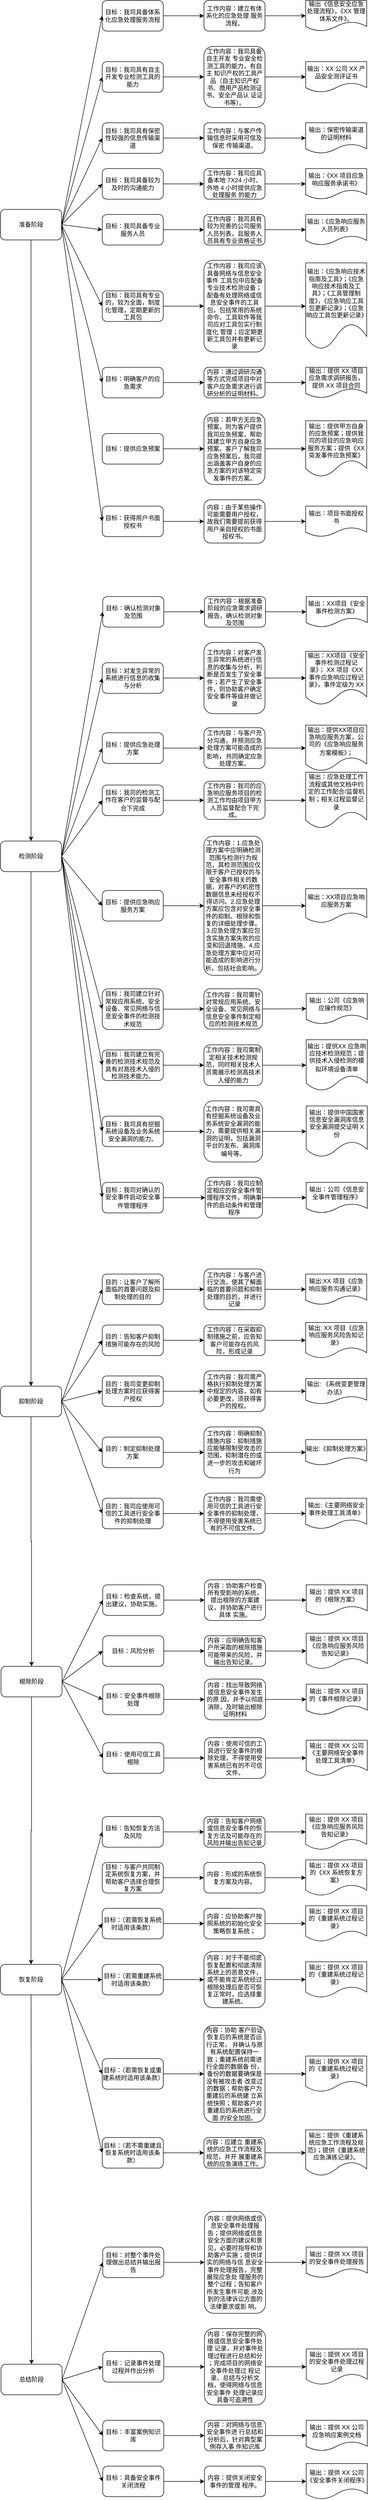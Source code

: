 <mxfile version="17.2.2" type="github">
  <diagram id="PsFtdZEkL7IugEdtLUar" name="Page-1">
    <mxGraphModel dx="1852" dy="1074" grid="1" gridSize="10" guides="1" tooltips="1" connect="1" arrows="1" fold="1" page="1" pageScale="1" pageWidth="850" pageHeight="1100" math="0" shadow="0">
      <root>
        <mxCell id="0" />
        <mxCell id="1" parent="0" />
        <mxCell id="aiKESZ3UolnFo12rYkqo-10" value="" style="edgeStyle=orthogonalEdgeStyle;rounded=0;orthogonalLoop=1;jettySize=auto;html=1;entryX=0.5;entryY=0;entryDx=0;entryDy=0;" parent="1" source="aiKESZ3UolnFo12rYkqo-1" target="pYFIHHgyRtIw1Ulqz15v-159" edge="1">
          <mxGeometry relative="1" as="geometry" />
        </mxCell>
        <mxCell id="aiKESZ3UolnFo12rYkqo-1" value="准备阶段" style="rounded=1;whiteSpace=wrap;html=1;" parent="1" vertex="1">
          <mxGeometry x="120" y="430" width="120" height="60" as="geometry" />
        </mxCell>
        <mxCell id="aiKESZ3UolnFo12rYkqo-12" value="" style="edgeStyle=orthogonalEdgeStyle;rounded=0;orthogonalLoop=1;jettySize=auto;html=1;entryX=0.5;entryY=0;entryDx=0;entryDy=0;exitX=0.5;exitY=1;exitDx=0;exitDy=0;" parent="1" source="pYFIHHgyRtIw1Ulqz15v-159" target="pYFIHHgyRtIw1Ulqz15v-82" edge="1">
          <mxGeometry relative="1" as="geometry" />
        </mxCell>
        <mxCell id="aiKESZ3UolnFo12rYkqo-14" value="" style="edgeStyle=orthogonalEdgeStyle;rounded=0;orthogonalLoop=1;jettySize=auto;html=1;exitX=0.5;exitY=1;exitDx=0;exitDy=0;" parent="1" source="pYFIHHgyRtIw1Ulqz15v-82" target="aiKESZ3UolnFo12rYkqo-13" edge="1">
          <mxGeometry relative="1" as="geometry" />
        </mxCell>
        <mxCell id="aiKESZ3UolnFo12rYkqo-16" value="" style="edgeStyle=orthogonalEdgeStyle;rounded=0;orthogonalLoop=1;jettySize=auto;html=1;" parent="1" source="aiKESZ3UolnFo12rYkqo-13" target="aiKESZ3UolnFo12rYkqo-15" edge="1">
          <mxGeometry relative="1" as="geometry" />
        </mxCell>
        <mxCell id="aiKESZ3UolnFo12rYkqo-13" value="根除阶段" style="whiteSpace=wrap;html=1;rounded=1;" parent="1" vertex="1">
          <mxGeometry x="121" y="3290" width="120" height="60" as="geometry" />
        </mxCell>
        <mxCell id="MITGSd_U6Hve-jwOVmn4-9" value="" style="edgeStyle=none;rounded=0;orthogonalLoop=1;jettySize=auto;html=1;" parent="1" source="aiKESZ3UolnFo12rYkqo-15" target="MITGSd_U6Hve-jwOVmn4-8" edge="1">
          <mxGeometry relative="1" as="geometry" />
        </mxCell>
        <mxCell id="aiKESZ3UolnFo12rYkqo-15" value="恢复阶段" style="whiteSpace=wrap;html=1;rounded=1;" parent="1" vertex="1">
          <mxGeometry x="120" y="3875" width="120" height="60" as="geometry" />
        </mxCell>
        <mxCell id="aiKESZ3UolnFo12rYkqo-22" value="" style="edgeStyle=orthogonalEdgeStyle;rounded=0;orthogonalLoop=1;jettySize=auto;html=1;" parent="1" source="aiKESZ3UolnFo12rYkqo-19" target="aiKESZ3UolnFo12rYkqo-21" edge="1">
          <mxGeometry relative="1" as="geometry" />
        </mxCell>
        <mxCell id="aiKESZ3UolnFo12rYkqo-19" value="目标：我司具备体系化应急处理服务流程" style="whiteSpace=wrap;html=1;rounded=1;" parent="1" vertex="1">
          <mxGeometry x="320" y="20" width="120" height="60" as="geometry" />
        </mxCell>
        <mxCell id="aiKESZ3UolnFo12rYkqo-24" value="" style="edgeStyle=orthogonalEdgeStyle;rounded=0;orthogonalLoop=1;jettySize=auto;html=1;" parent="1" source="aiKESZ3UolnFo12rYkqo-21" target="aiKESZ3UolnFo12rYkqo-23" edge="1">
          <mxGeometry relative="1" as="geometry" />
        </mxCell>
        <mxCell id="aiKESZ3UolnFo12rYkqo-21" value="工作内容：建立有体系化的应急处理 服务流程。" style="whiteSpace=wrap;html=1;rounded=1;" parent="1" vertex="1">
          <mxGeometry x="520" y="20" width="120" height="60" as="geometry" />
        </mxCell>
        <mxCell id="aiKESZ3UolnFo12rYkqo-23" value="输出《信息安全应急处理流程》，《XX 管理体系文件》。" style="shape=document;whiteSpace=wrap;html=1;boundedLbl=1;" parent="1" vertex="1">
          <mxGeometry x="720" y="20" width="120" height="60" as="geometry" />
        </mxCell>
        <mxCell id="aiKESZ3UolnFo12rYkqo-28" value="" style="edgeStyle=orthogonalEdgeStyle;rounded=0;orthogonalLoop=1;jettySize=auto;html=1;" parent="1" source="aiKESZ3UolnFo12rYkqo-29" target="aiKESZ3UolnFo12rYkqo-31" edge="1">
          <mxGeometry relative="1" as="geometry" />
        </mxCell>
        <mxCell id="aiKESZ3UolnFo12rYkqo-29" value="目标：我司具有自主开发专业检测工具的能力" style="whiteSpace=wrap;html=1;rounded=1;" parent="1" vertex="1">
          <mxGeometry x="320" y="140" width="120" height="60" as="geometry" />
        </mxCell>
        <mxCell id="aiKESZ3UolnFo12rYkqo-30" value="" style="edgeStyle=orthogonalEdgeStyle;rounded=0;orthogonalLoop=1;jettySize=auto;html=1;" parent="1" source="aiKESZ3UolnFo12rYkqo-31" target="aiKESZ3UolnFo12rYkqo-33" edge="1">
          <mxGeometry relative="1" as="geometry" />
        </mxCell>
        <mxCell id="aiKESZ3UolnFo12rYkqo-31" value="工作内容：我司具备自主开发 专业安全检测工具的能力，有自主 知识产权的工具产品（自主知识产权 书、商用产品检测证书、安全产品认 证证书等）。" style="whiteSpace=wrap;html=1;rounded=1;" parent="1" vertex="1">
          <mxGeometry x="520" y="110" width="120" height="120" as="geometry" />
        </mxCell>
        <mxCell id="aiKESZ3UolnFo12rYkqo-33" value="输出：XX 公司 XX 产品安全测评证书" style="shape=document;whiteSpace=wrap;html=1;boundedLbl=1;" parent="1" vertex="1">
          <mxGeometry x="720" y="140" width="120" height="60" as="geometry" />
        </mxCell>
        <mxCell id="aiKESZ3UolnFo12rYkqo-35" value="" style="endArrow=classic;html=1;rounded=0;exitX=1;exitY=0.5;exitDx=0;exitDy=0;entryX=0;entryY=0.5;entryDx=0;entryDy=0;" parent="1" source="aiKESZ3UolnFo12rYkqo-1" target="aiKESZ3UolnFo12rYkqo-29" edge="1">
          <mxGeometry width="50" height="50" relative="1" as="geometry">
            <mxPoint x="460" y="290" as="sourcePoint" />
            <mxPoint x="510" y="240" as="targetPoint" />
          </mxGeometry>
        </mxCell>
        <mxCell id="aiKESZ3UolnFo12rYkqo-36" value="" style="endArrow=classic;html=1;rounded=0;exitX=1;exitY=0.5;exitDx=0;exitDy=0;entryX=0;entryY=0.5;entryDx=0;entryDy=0;" parent="1" source="aiKESZ3UolnFo12rYkqo-1" target="aiKESZ3UolnFo12rYkqo-19" edge="1">
          <mxGeometry width="50" height="50" relative="1" as="geometry">
            <mxPoint x="460" y="290" as="sourcePoint" />
            <mxPoint x="510" y="240" as="targetPoint" />
          </mxGeometry>
        </mxCell>
        <mxCell id="aiKESZ3UolnFo12rYkqo-72" value="" style="edgeStyle=orthogonalEdgeStyle;rounded=0;orthogonalLoop=1;jettySize=auto;html=1;" parent="1" source="aiKESZ3UolnFo12rYkqo-73" target="aiKESZ3UolnFo12rYkqo-75" edge="1">
          <mxGeometry relative="1" as="geometry" />
        </mxCell>
        <mxCell id="aiKESZ3UolnFo12rYkqo-73" value="目标：我司具有保密性较强的信息传输渠道" style="whiteSpace=wrap;html=1;rounded=1;" parent="1" vertex="1">
          <mxGeometry x="320" y="260" width="120" height="60" as="geometry" />
        </mxCell>
        <mxCell id="aiKESZ3UolnFo12rYkqo-74" value="" style="edgeStyle=orthogonalEdgeStyle;rounded=0;orthogonalLoop=1;jettySize=auto;html=1;" parent="1" source="aiKESZ3UolnFo12rYkqo-75" target="aiKESZ3UolnFo12rYkqo-77" edge="1">
          <mxGeometry relative="1" as="geometry" />
        </mxCell>
        <mxCell id="aiKESZ3UolnFo12rYkqo-75" value="工作内容：与客户传输信息时采用可信及保密 传输渠道。" style="whiteSpace=wrap;html=1;rounded=1;" parent="1" vertex="1">
          <mxGeometry x="520" y="260" width="120" height="60" as="geometry" />
        </mxCell>
        <mxCell id="aiKESZ3UolnFo12rYkqo-77" value="输出：保密传输渠道的证明材料" style="shape=document;whiteSpace=wrap;html=1;boundedLbl=1;" parent="1" vertex="1">
          <mxGeometry x="720" y="260" width="120" height="60" as="geometry" />
        </mxCell>
        <mxCell id="aiKESZ3UolnFo12rYkqo-79" value="" style="edgeStyle=orthogonalEdgeStyle;rounded=0;orthogonalLoop=1;jettySize=auto;html=1;" parent="1" source="aiKESZ3UolnFo12rYkqo-80" target="aiKESZ3UolnFo12rYkqo-82" edge="1">
          <mxGeometry relative="1" as="geometry" />
        </mxCell>
        <mxCell id="aiKESZ3UolnFo12rYkqo-80" value="目标：我司具备较为及时的沟通能力" style="whiteSpace=wrap;html=1;rounded=1;" parent="1" vertex="1">
          <mxGeometry x="320" y="350" width="120" height="60" as="geometry" />
        </mxCell>
        <mxCell id="aiKESZ3UolnFo12rYkqo-81" value="" style="edgeStyle=orthogonalEdgeStyle;rounded=0;orthogonalLoop=1;jettySize=auto;html=1;" parent="1" source="aiKESZ3UolnFo12rYkqo-82" target="aiKESZ3UolnFo12rYkqo-84" edge="1">
          <mxGeometry relative="1" as="geometry" />
        </mxCell>
        <mxCell id="aiKESZ3UolnFo12rYkqo-82" value="工作内容：我司应具备本地 7X24 小时、外地 4 小时提供应急处理服务 的能力" style="whiteSpace=wrap;html=1;rounded=1;" parent="1" vertex="1">
          <mxGeometry x="520" y="350" width="120" height="60" as="geometry" />
        </mxCell>
        <mxCell id="aiKESZ3UolnFo12rYkqo-84" value="输出：《XX 项目应急响应服务承诺书》" style="shape=document;whiteSpace=wrap;html=1;boundedLbl=1;" parent="1" vertex="1">
          <mxGeometry x="720" y="350" width="120" height="60" as="geometry" />
        </mxCell>
        <mxCell id="aiKESZ3UolnFo12rYkqo-86" value="" style="edgeStyle=orthogonalEdgeStyle;rounded=0;orthogonalLoop=1;jettySize=auto;html=1;" parent="1" source="aiKESZ3UolnFo12rYkqo-87" target="aiKESZ3UolnFo12rYkqo-89" edge="1">
          <mxGeometry relative="1" as="geometry" />
        </mxCell>
        <mxCell id="aiKESZ3UolnFo12rYkqo-87" value="目标：我司具备专业服务人员" style="whiteSpace=wrap;html=1;rounded=1;" parent="1" vertex="1">
          <mxGeometry x="320" y="440" width="120" height="60" as="geometry" />
        </mxCell>
        <mxCell id="aiKESZ3UolnFo12rYkqo-88" value="" style="edgeStyle=orthogonalEdgeStyle;rounded=0;orthogonalLoop=1;jettySize=auto;html=1;" parent="1" source="aiKESZ3UolnFo12rYkqo-89" target="aiKESZ3UolnFo12rYkqo-91" edge="1">
          <mxGeometry relative="1" as="geometry" />
        </mxCell>
        <mxCell id="aiKESZ3UolnFo12rYkqo-89" value="工作内容：我司具有较为完善的公司服务人员列表，且服务人员具有专业资格证书" style="whiteSpace=wrap;html=1;rounded=1;" parent="1" vertex="1">
          <mxGeometry x="520" y="440" width="120" height="60" as="geometry" />
        </mxCell>
        <mxCell id="aiKESZ3UolnFo12rYkqo-91" value="输出：《应急响应服务人员列表》" style="shape=document;whiteSpace=wrap;html=1;boundedLbl=1;" parent="1" vertex="1">
          <mxGeometry x="720" y="440" width="120" height="60" as="geometry" />
        </mxCell>
        <mxCell id="aiKESZ3UolnFo12rYkqo-93" value="" style="edgeStyle=orthogonalEdgeStyle;rounded=0;orthogonalLoop=1;jettySize=auto;html=1;" parent="1" source="aiKESZ3UolnFo12rYkqo-94" target="aiKESZ3UolnFo12rYkqo-96" edge="1">
          <mxGeometry relative="1" as="geometry" />
        </mxCell>
        <mxCell id="aiKESZ3UolnFo12rYkqo-94" value="目标：我司具有专业的，较为全面，制度化管理，定期更新的工具包" style="whiteSpace=wrap;html=1;rounded=1;" parent="1" vertex="1">
          <mxGeometry x="320" y="590" width="120" height="60" as="geometry" />
        </mxCell>
        <mxCell id="aiKESZ3UolnFo12rYkqo-95" value="" style="edgeStyle=orthogonalEdgeStyle;rounded=0;orthogonalLoop=1;jettySize=auto;html=1;" parent="1" source="aiKESZ3UolnFo12rYkqo-96" target="aiKESZ3UolnFo12rYkqo-98" edge="1">
          <mxGeometry relative="1" as="geometry" />
        </mxCell>
        <mxCell id="aiKESZ3UolnFo12rYkqo-96" value="工作内容：我司应该具备网络与信息安全事件 工具包中应配备专业技术检测设备；配备有处理网络或信息安全事件的工具 包，包括常用的系统命令、工具软件等我司应对工具包实行制度化 管理；应定期更新工具包并有更新记录" style="whiteSpace=wrap;html=1;rounded=1;" parent="1" vertex="1">
          <mxGeometry x="520" y="530" width="120" height="180" as="geometry" />
        </mxCell>
        <mxCell id="aiKESZ3UolnFo12rYkqo-98" value="输出：《应急响应技术指南及工具》；《应急响应技术指南及工具》；《工具管理制度》，《应急响应工具包更新记录》；《应急响应工具包更新记录》" style="shape=document;whiteSpace=wrap;html=1;boundedLbl=1;" parent="1" vertex="1">
          <mxGeometry x="720" y="535" width="120" height="170" as="geometry" />
        </mxCell>
        <mxCell id="aiKESZ3UolnFo12rYkqo-100" value="" style="edgeStyle=orthogonalEdgeStyle;rounded=0;orthogonalLoop=1;jettySize=auto;html=1;" parent="1" source="aiKESZ3UolnFo12rYkqo-101" target="aiKESZ3UolnFo12rYkqo-103" edge="1">
          <mxGeometry relative="1" as="geometry" />
        </mxCell>
        <mxCell id="aiKESZ3UolnFo12rYkqo-101" value="目标：明确客户的应急需求" style="whiteSpace=wrap;html=1;rounded=1;" parent="1" vertex="1">
          <mxGeometry x="320" y="740" width="120" height="60" as="geometry" />
        </mxCell>
        <mxCell id="aiKESZ3UolnFo12rYkqo-102" value="" style="edgeStyle=orthogonalEdgeStyle;rounded=0;orthogonalLoop=1;jettySize=auto;html=1;" parent="1" source="aiKESZ3UolnFo12rYkqo-103" target="aiKESZ3UolnFo12rYkqo-105" edge="1">
          <mxGeometry relative="1" as="geometry" />
        </mxCell>
        <mxCell id="aiKESZ3UolnFo12rYkqo-103" value="内容：通过调研沟通等方式完成项目中对客户应急需求进行调研分析的证明材料。" style="whiteSpace=wrap;html=1;rounded=1;" parent="1" vertex="1">
          <mxGeometry x="520" y="740" width="120" height="60" as="geometry" />
        </mxCell>
        <mxCell id="aiKESZ3UolnFo12rYkqo-105" value="输出：提供 XX 项目应急需求调研报告，提供 XX 项目合同" style="shape=document;whiteSpace=wrap;html=1;boundedLbl=1;" parent="1" vertex="1">
          <mxGeometry x="720" y="740" width="120" height="60" as="geometry" />
        </mxCell>
        <mxCell id="aiKESZ3UolnFo12rYkqo-110" value="" style="edgeStyle=orthogonalEdgeStyle;rounded=0;orthogonalLoop=1;jettySize=auto;html=1;" parent="1" source="aiKESZ3UolnFo12rYkqo-111" target="aiKESZ3UolnFo12rYkqo-113" edge="1">
          <mxGeometry relative="1" as="geometry" />
        </mxCell>
        <mxCell id="aiKESZ3UolnFo12rYkqo-111" value="目标：提供应急预案" style="whiteSpace=wrap;html=1;rounded=1;" parent="1" vertex="1">
          <mxGeometry x="320" y="870" width="120" height="60" as="geometry" />
        </mxCell>
        <mxCell id="aiKESZ3UolnFo12rYkqo-112" value="" style="edgeStyle=orthogonalEdgeStyle;rounded=0;orthogonalLoop=1;jettySize=auto;html=1;" parent="1" source="aiKESZ3UolnFo12rYkqo-113" target="aiKESZ3UolnFo12rYkqo-115" edge="1">
          <mxGeometry relative="1" as="geometry" />
        </mxCell>
        <mxCell id="aiKESZ3UolnFo12rYkqo-113" value="内容：若甲方无应急预案，则为客户提供我司应急预案，帮助其建立甲方自身应急预案。客户了解我司应急预案后，我司提出涵盖客户自身的应急方案的对该特定突发事件的方案。" style="whiteSpace=wrap;html=1;rounded=1;" parent="1" vertex="1">
          <mxGeometry x="520" y="830" width="120" height="140" as="geometry" />
        </mxCell>
        <mxCell id="aiKESZ3UolnFo12rYkqo-115" value="输出：提供甲方自身的应急预案；提供我司的项目的应急响应服务方案；提供《XX 突发事件应急预案》" style="shape=document;whiteSpace=wrap;html=1;boundedLbl=1;" parent="1" vertex="1">
          <mxGeometry x="720" y="845" width="120" height="110" as="geometry" />
        </mxCell>
        <mxCell id="aiKESZ3UolnFo12rYkqo-119" value="" style="edgeStyle=orthogonalEdgeStyle;rounded=0;orthogonalLoop=1;jettySize=auto;html=1;" parent="1" source="aiKESZ3UolnFo12rYkqo-120" target="aiKESZ3UolnFo12rYkqo-122" edge="1">
          <mxGeometry relative="1" as="geometry" />
        </mxCell>
        <mxCell id="aiKESZ3UolnFo12rYkqo-120" value="目标：获得用户书面授权书" style="whiteSpace=wrap;html=1;rounded=1;" parent="1" vertex="1">
          <mxGeometry x="320" y="1012.5" width="120" height="60" as="geometry" />
        </mxCell>
        <mxCell id="aiKESZ3UolnFo12rYkqo-121" value="" style="edgeStyle=orthogonalEdgeStyle;rounded=0;orthogonalLoop=1;jettySize=auto;html=1;" parent="1" source="aiKESZ3UolnFo12rYkqo-122" target="aiKESZ3UolnFo12rYkqo-124" edge="1">
          <mxGeometry relative="1" as="geometry" />
        </mxCell>
        <mxCell id="aiKESZ3UolnFo12rYkqo-122" value="内容：由于某些操作可能需要用户授权，故我们需要提前获得用户亲自授权的书面授权书。" style="whiteSpace=wrap;html=1;rounded=1;" parent="1" vertex="1">
          <mxGeometry x="520" y="1000" width="120" height="85" as="geometry" />
        </mxCell>
        <mxCell id="aiKESZ3UolnFo12rYkqo-124" value="输出：项目书面授权书" style="shape=document;whiteSpace=wrap;html=1;boundedLbl=1;" parent="1" vertex="1">
          <mxGeometry x="720" y="1012.5" width="120" height="60" as="geometry" />
        </mxCell>
        <mxCell id="aiKESZ3UolnFo12rYkqo-129" value="" style="endArrow=classic;html=1;rounded=0;entryX=0;entryY=0.5;entryDx=0;entryDy=0;exitX=1;exitY=0.5;exitDx=0;exitDy=0;" parent="1" source="aiKESZ3UolnFo12rYkqo-1" target="aiKESZ3UolnFo12rYkqo-120" edge="1">
          <mxGeometry width="50" height="50" relative="1" as="geometry">
            <mxPoint x="240" y="140" as="sourcePoint" />
            <mxPoint x="490" y="380" as="targetPoint" />
          </mxGeometry>
        </mxCell>
        <mxCell id="MITGSd_U6Hve-jwOVmn4-8" value="总结阶段" style="whiteSpace=wrap;html=1;rounded=1;" parent="1" vertex="1">
          <mxGeometry x="121" y="4660" width="120" height="60" as="geometry" />
        </mxCell>
        <mxCell id="MITGSd_U6Hve-jwOVmn4-10" value="" style="edgeStyle=orthogonalEdgeStyle;rounded=0;orthogonalLoop=1;jettySize=auto;html=1;" parent="1" source="MITGSd_U6Hve-jwOVmn4-11" target="MITGSd_U6Hve-jwOVmn4-13" edge="1">
          <mxGeometry relative="1" as="geometry" />
        </mxCell>
        <mxCell id="MITGSd_U6Hve-jwOVmn4-11" value="目标：检查系统，提出建议，协助实施。" style="whiteSpace=wrap;html=1;rounded=1;" parent="1" vertex="1">
          <mxGeometry x="321" y="3130" width="120" height="60" as="geometry" />
        </mxCell>
        <mxCell id="MITGSd_U6Hve-jwOVmn4-12" value="" style="edgeStyle=orthogonalEdgeStyle;rounded=0;orthogonalLoop=1;jettySize=auto;html=1;" parent="1" source="MITGSd_U6Hve-jwOVmn4-13" target="MITGSd_U6Hve-jwOVmn4-15" edge="1">
          <mxGeometry relative="1" as="geometry" />
        </mxCell>
        <mxCell id="MITGSd_U6Hve-jwOVmn4-13" value="内容：协助客户检查所有受影响的系统，提出根除的方案建议，并协助客户进行具体 实施。" style="whiteSpace=wrap;html=1;rounded=1;" parent="1" vertex="1">
          <mxGeometry x="521" y="3120" width="120" height="80" as="geometry" />
        </mxCell>
        <mxCell id="MITGSd_U6Hve-jwOVmn4-15" value="输出：提供 XX 项目的《根除方案》" style="shape=document;whiteSpace=wrap;html=1;boundedLbl=1;" parent="1" vertex="1">
          <mxGeometry x="721" y="3130" width="120" height="60" as="geometry" />
        </mxCell>
        <mxCell id="MITGSd_U6Hve-jwOVmn4-17" value="" style="edgeStyle=orthogonalEdgeStyle;rounded=0;orthogonalLoop=1;jettySize=auto;html=1;" parent="1" source="MITGSd_U6Hve-jwOVmn4-18" target="MITGSd_U6Hve-jwOVmn4-20" edge="1">
          <mxGeometry relative="1" as="geometry" />
        </mxCell>
        <mxCell id="MITGSd_U6Hve-jwOVmn4-18" value="目标：风险分析" style="whiteSpace=wrap;html=1;rounded=1;" parent="1" vertex="1">
          <mxGeometry x="321" y="3230" width="120" height="60" as="geometry" />
        </mxCell>
        <mxCell id="MITGSd_U6Hve-jwOVmn4-19" value="" style="edgeStyle=orthogonalEdgeStyle;rounded=0;orthogonalLoop=1;jettySize=auto;html=1;" parent="1" source="MITGSd_U6Hve-jwOVmn4-20" target="MITGSd_U6Hve-jwOVmn4-22" edge="1">
          <mxGeometry relative="1" as="geometry" />
        </mxCell>
        <mxCell id="MITGSd_U6Hve-jwOVmn4-20" value="内容：应明确告知客户所采取的根除措施可能带来的风险，并输出告知记录。" style="whiteSpace=wrap;html=1;rounded=1;" parent="1" vertex="1">
          <mxGeometry x="521" y="3230" width="120" height="60" as="geometry" />
        </mxCell>
        <mxCell id="MITGSd_U6Hve-jwOVmn4-22" value="输出：提供 XX 项目《应急响应服务风险告知记录》" style="shape=document;whiteSpace=wrap;html=1;boundedLbl=1;" parent="1" vertex="1">
          <mxGeometry x="721" y="3225" width="120" height="70" as="geometry" />
        </mxCell>
        <mxCell id="MITGSd_U6Hve-jwOVmn4-24" value="" style="edgeStyle=orthogonalEdgeStyle;rounded=0;orthogonalLoop=1;jettySize=auto;html=1;" parent="1" source="MITGSd_U6Hve-jwOVmn4-25" target="MITGSd_U6Hve-jwOVmn4-27" edge="1">
          <mxGeometry relative="1" as="geometry" />
        </mxCell>
        <mxCell id="MITGSd_U6Hve-jwOVmn4-25" value="目标：安全事件根除处理" style="whiteSpace=wrap;html=1;rounded=1;" parent="1" vertex="1">
          <mxGeometry x="321" y="3325" width="120" height="60" as="geometry" />
        </mxCell>
        <mxCell id="MITGSd_U6Hve-jwOVmn4-26" value="" style="edgeStyle=orthogonalEdgeStyle;rounded=0;orthogonalLoop=1;jettySize=auto;html=1;" parent="1" source="MITGSd_U6Hve-jwOVmn4-27" target="MITGSd_U6Hve-jwOVmn4-29" edge="1">
          <mxGeometry relative="1" as="geometry" />
        </mxCell>
        <mxCell id="MITGSd_U6Hve-jwOVmn4-27" value="内容：找出导致网络或信息安全事件发生的原 因，并予以彻底消除，及时输出根除证明材料" style="whiteSpace=wrap;html=1;rounded=1;" parent="1" vertex="1">
          <mxGeometry x="521" y="3315" width="120" height="80" as="geometry" />
        </mxCell>
        <mxCell id="MITGSd_U6Hve-jwOVmn4-29" value="输出：提供 XX 项目的《事件根除记录》" style="shape=document;whiteSpace=wrap;html=1;boundedLbl=1;" parent="1" vertex="1">
          <mxGeometry x="721" y="3325" width="120" height="60" as="geometry" />
        </mxCell>
        <mxCell id="MITGSd_U6Hve-jwOVmn4-31" value="" style="edgeStyle=orthogonalEdgeStyle;rounded=0;orthogonalLoop=1;jettySize=auto;html=1;" parent="1" source="MITGSd_U6Hve-jwOVmn4-32" target="MITGSd_U6Hve-jwOVmn4-34" edge="1">
          <mxGeometry relative="1" as="geometry" />
        </mxCell>
        <mxCell id="MITGSd_U6Hve-jwOVmn4-32" value="目标：使用可信工具根除" style="whiteSpace=wrap;html=1;rounded=1;" parent="1" vertex="1">
          <mxGeometry x="321" y="3440" width="120" height="60" as="geometry" />
        </mxCell>
        <mxCell id="MITGSd_U6Hve-jwOVmn4-33" value="" style="edgeStyle=orthogonalEdgeStyle;rounded=0;orthogonalLoop=1;jettySize=auto;html=1;" parent="1" source="MITGSd_U6Hve-jwOVmn4-34" target="MITGSd_U6Hve-jwOVmn4-36" edge="1">
          <mxGeometry relative="1" as="geometry" />
        </mxCell>
        <mxCell id="MITGSd_U6Hve-jwOVmn4-34" value="内容：使用可信的工具进行安全事件的根除处理，不得使用受害系统已有的不可信文件。" style="whiteSpace=wrap;html=1;rounded=1;" parent="1" vertex="1">
          <mxGeometry x="521" y="3430" width="120" height="80" as="geometry" />
        </mxCell>
        <mxCell id="MITGSd_U6Hve-jwOVmn4-36" value="输出：提供 XX 公司《主要网络安全事件处理工具清单》" style="shape=document;whiteSpace=wrap;html=1;boundedLbl=1;" parent="1" vertex="1">
          <mxGeometry x="721" y="3435" width="120" height="70" as="geometry" />
        </mxCell>
        <mxCell id="MITGSd_U6Hve-jwOVmn4-38" value="" style="edgeStyle=orthogonalEdgeStyle;rounded=0;orthogonalLoop=1;jettySize=auto;html=1;" parent="1" source="MITGSd_U6Hve-jwOVmn4-39" target="MITGSd_U6Hve-jwOVmn4-41" edge="1">
          <mxGeometry relative="1" as="geometry" />
        </mxCell>
        <mxCell id="MITGSd_U6Hve-jwOVmn4-39" value="目标：告知恢复方法及风险" style="whiteSpace=wrap;html=1;rounded=1;" parent="1" vertex="1">
          <mxGeometry x="320" y="3585" width="120" height="60" as="geometry" />
        </mxCell>
        <mxCell id="MITGSd_U6Hve-jwOVmn4-40" value="" style="edgeStyle=orthogonalEdgeStyle;rounded=0;orthogonalLoop=1;jettySize=auto;html=1;" parent="1" source="MITGSd_U6Hve-jwOVmn4-41" target="MITGSd_U6Hve-jwOVmn4-43" edge="1">
          <mxGeometry relative="1" as="geometry" />
        </mxCell>
        <mxCell id="MITGSd_U6Hve-jwOVmn4-41" value="内容：告知客户网络或信息安全事件的恢复方法及可能存在的风险并输出告知记录" style="whiteSpace=wrap;html=1;rounded=1;" parent="1" vertex="1">
          <mxGeometry x="520" y="3585" width="120" height="60" as="geometry" />
        </mxCell>
        <mxCell id="MITGSd_U6Hve-jwOVmn4-43" value="输出：提供 XX 项目《应急响应服务风险告知记录》" style="shape=document;whiteSpace=wrap;html=1;boundedLbl=1;" parent="1" vertex="1">
          <mxGeometry x="720" y="3580" width="120" height="70" as="geometry" />
        </mxCell>
        <mxCell id="MITGSd_U6Hve-jwOVmn4-45" value="" style="edgeStyle=orthogonalEdgeStyle;rounded=0;orthogonalLoop=1;jettySize=auto;html=1;" parent="1" source="MITGSd_U6Hve-jwOVmn4-46" target="MITGSd_U6Hve-jwOVmn4-48" edge="1">
          <mxGeometry relative="1" as="geometry" />
        </mxCell>
        <mxCell id="MITGSd_U6Hve-jwOVmn4-46" value="目标：（若需重建系统时适用该条款）" style="whiteSpace=wrap;html=1;rounded=1;" parent="1" vertex="1">
          <mxGeometry x="320" y="3875" width="120" height="60" as="geometry" />
        </mxCell>
        <mxCell id="MITGSd_U6Hve-jwOVmn4-47" value="" style="edgeStyle=orthogonalEdgeStyle;rounded=0;orthogonalLoop=1;jettySize=auto;html=1;" parent="1" source="MITGSd_U6Hve-jwOVmn4-48" target="MITGSd_U6Hve-jwOVmn4-50" edge="1">
          <mxGeometry relative="1" as="geometry" />
        </mxCell>
        <mxCell id="MITGSd_U6Hve-jwOVmn4-48" value="内容：对于不能彻底恢复配置和彻底清除系统上的恶意文件，或不能肯定系统经过根除处理后是否可恢复正常时，应选择重建系统。" style="whiteSpace=wrap;html=1;rounded=1;" parent="1" vertex="1">
          <mxGeometry x="520" y="3850" width="120" height="110" as="geometry" />
        </mxCell>
        <mxCell id="MITGSd_U6Hve-jwOVmn4-50" value="输出：提供 XX 项目的《重建系统过程记录》" style="shape=document;whiteSpace=wrap;html=1;boundedLbl=1;" parent="1" vertex="1">
          <mxGeometry x="720" y="3870" width="120" height="70" as="geometry" />
        </mxCell>
        <mxCell id="MITGSd_U6Hve-jwOVmn4-52" value="" style="edgeStyle=orthogonalEdgeStyle;rounded=0;orthogonalLoop=1;jettySize=auto;html=1;" parent="1" source="MITGSd_U6Hve-jwOVmn4-53" target="MITGSd_U6Hve-jwOVmn4-55" edge="1">
          <mxGeometry relative="1" as="geometry" />
        </mxCell>
        <mxCell id="MITGSd_U6Hve-jwOVmn4-53" value="目标：与客户共同制定系统恢复方案，并帮助客户选择合理恢复方案" style="whiteSpace=wrap;html=1;rounded=1;" parent="1" vertex="1">
          <mxGeometry x="320" y="3675" width="120" height="60" as="geometry" />
        </mxCell>
        <mxCell id="MITGSd_U6Hve-jwOVmn4-54" value="" style="edgeStyle=orthogonalEdgeStyle;rounded=0;orthogonalLoop=1;jettySize=auto;html=1;" parent="1" source="MITGSd_U6Hve-jwOVmn4-55" target="MITGSd_U6Hve-jwOVmn4-57" edge="1">
          <mxGeometry relative="1" as="geometry" />
        </mxCell>
        <mxCell id="MITGSd_U6Hve-jwOVmn4-55" value="内容：形成的系统恢复方案及内容。" style="whiteSpace=wrap;html=1;rounded=1;" parent="1" vertex="1">
          <mxGeometry x="520" y="3675" width="120" height="60" as="geometry" />
        </mxCell>
        <mxCell id="MITGSd_U6Hve-jwOVmn4-57" value="输出：提供 XX 项目的《XX 系统恢复方案》" style="shape=document;whiteSpace=wrap;html=1;boundedLbl=1;" parent="1" vertex="1">
          <mxGeometry x="720" y="3670" width="120" height="70" as="geometry" />
        </mxCell>
        <mxCell id="MITGSd_U6Hve-jwOVmn4-59" value="" style="edgeStyle=orthogonalEdgeStyle;rounded=0;orthogonalLoop=1;jettySize=auto;html=1;" parent="1" source="MITGSd_U6Hve-jwOVmn4-60" target="MITGSd_U6Hve-jwOVmn4-62" edge="1">
          <mxGeometry relative="1" as="geometry" />
        </mxCell>
        <mxCell id="MITGSd_U6Hve-jwOVmn4-60" value="目标：（若不需重建且恢复系统时适用该条款）" style="whiteSpace=wrap;html=1;rounded=1;" parent="1" vertex="1">
          <mxGeometry x="320" y="4215" width="120" height="60" as="geometry" />
        </mxCell>
        <mxCell id="MITGSd_U6Hve-jwOVmn4-61" value="" style="edgeStyle=orthogonalEdgeStyle;rounded=0;orthogonalLoop=1;jettySize=auto;html=1;" parent="1" source="MITGSd_U6Hve-jwOVmn4-62" target="MITGSd_U6Hve-jwOVmn4-64" edge="1">
          <mxGeometry relative="1" as="geometry" />
        </mxCell>
        <mxCell id="MITGSd_U6Hve-jwOVmn4-62" value="内容：应建立 重建系统的应急工作流程及规范，并开 展重建系统的应急演练工作。" style="whiteSpace=wrap;html=1;rounded=1;" parent="1" vertex="1">
          <mxGeometry x="520" y="4215" width="120" height="60" as="geometry" />
        </mxCell>
        <mxCell id="MITGSd_U6Hve-jwOVmn4-64" value="输出：提供《重建系统应急工作流程及规范》；提供《重建系统应急演练记录》。" style="shape=document;whiteSpace=wrap;html=1;boundedLbl=1;" parent="1" vertex="1">
          <mxGeometry x="720" y="4200" width="120" height="90" as="geometry" />
        </mxCell>
        <mxCell id="MITGSd_U6Hve-jwOVmn4-66" value="" style="edgeStyle=orthogonalEdgeStyle;rounded=0;orthogonalLoop=1;jettySize=auto;html=1;" parent="1" source="MITGSd_U6Hve-jwOVmn4-67" target="MITGSd_U6Hve-jwOVmn4-69" edge="1">
          <mxGeometry relative="1" as="geometry" />
        </mxCell>
        <mxCell id="MITGSd_U6Hve-jwOVmn4-67" value="目标：对整个事件处理做出总结并输出报告" style="whiteSpace=wrap;html=1;rounded=1;" parent="1" vertex="1">
          <mxGeometry x="321" y="4430" width="120" height="60" as="geometry" />
        </mxCell>
        <mxCell id="MITGSd_U6Hve-jwOVmn4-68" value="" style="edgeStyle=orthogonalEdgeStyle;rounded=0;orthogonalLoop=1;jettySize=auto;html=1;" parent="1" source="MITGSd_U6Hve-jwOVmn4-69" target="MITGSd_U6Hve-jwOVmn4-71" edge="1">
          <mxGeometry relative="1" as="geometry" />
        </mxCell>
        <mxCell id="MITGSd_U6Hve-jwOVmn4-69" value="内容：提供网络或信息安全事件处理报告；提供网络或信息安全方面的建议和意 见，必要时指导和协助客户实施；提供详实的网络与信 息安全事件处理报告，完整展现应急处 理服务的整个过程；告知客户所发生事件可能 涉及到的法律诉讼方面的法律要求或影 响。" style="whiteSpace=wrap;html=1;rounded=1;" parent="1" vertex="1">
          <mxGeometry x="521" y="4360" width="120" height="200" as="geometry" />
        </mxCell>
        <mxCell id="MITGSd_U6Hve-jwOVmn4-71" value="输出：提供 XX 项目的安全事件处理报告" style="shape=document;whiteSpace=wrap;html=1;boundedLbl=1;" parent="1" vertex="1">
          <mxGeometry x="721" y="4430" width="120" height="60" as="geometry" />
        </mxCell>
        <mxCell id="MITGSd_U6Hve-jwOVmn4-73" value="" style="endArrow=classic;html=1;rounded=0;exitX=1;exitY=0.5;exitDx=0;exitDy=0;entryX=0;entryY=0.5;entryDx=0;entryDy=0;" parent="1" source="aiKESZ3UolnFo12rYkqo-15" target="MITGSd_U6Hve-jwOVmn4-60" edge="1">
          <mxGeometry width="50" height="50" relative="1" as="geometry">
            <mxPoint x="260" y="3505" as="sourcePoint" />
            <mxPoint x="280" y="3845" as="targetPoint" />
          </mxGeometry>
        </mxCell>
        <mxCell id="MITGSd_U6Hve-jwOVmn4-74" value="" style="endArrow=classic;html=1;rounded=0;entryX=0;entryY=0.5;entryDx=0;entryDy=0;exitX=1;exitY=0.5;exitDx=0;exitDy=0;" parent="1" source="aiKESZ3UolnFo12rYkqo-15" target="MITGSd_U6Hve-jwOVmn4-39" edge="1">
          <mxGeometry width="50" height="50" relative="1" as="geometry">
            <mxPoint x="260" y="3515" as="sourcePoint" />
            <mxPoint x="290" y="3450" as="targetPoint" />
          </mxGeometry>
        </mxCell>
        <mxCell id="MITGSd_U6Hve-jwOVmn4-75" value="" style="edgeStyle=orthogonalEdgeStyle;rounded=0;orthogonalLoop=1;jettySize=auto;html=1;" parent="1" source="MITGSd_U6Hve-jwOVmn4-76" target="MITGSd_U6Hve-jwOVmn4-78" edge="1">
          <mxGeometry relative="1" as="geometry" />
        </mxCell>
        <mxCell id="MITGSd_U6Hve-jwOVmn4-76" value="目标：（若需恢复系统时适用该条款）" style="whiteSpace=wrap;html=1;rounded=1;" parent="1" vertex="1">
          <mxGeometry x="320" y="3765" width="120" height="60" as="geometry" />
        </mxCell>
        <mxCell id="MITGSd_U6Hve-jwOVmn4-77" value="" style="edgeStyle=orthogonalEdgeStyle;rounded=0;orthogonalLoop=1;jettySize=auto;html=1;" parent="1" source="MITGSd_U6Hve-jwOVmn4-78" target="MITGSd_U6Hve-jwOVmn4-80" edge="1">
          <mxGeometry relative="1" as="geometry" />
        </mxCell>
        <mxCell id="MITGSd_U6Hve-jwOVmn4-78" value="内容：应协助客户按照系统的初始化安全策略恢复系统；" style="whiteSpace=wrap;html=1;rounded=1;" parent="1" vertex="1">
          <mxGeometry x="520" y="3765" width="120" height="60" as="geometry" />
        </mxCell>
        <mxCell id="MITGSd_U6Hve-jwOVmn4-80" value="输出：提供 XX 项目的《重建系统过程记录》" style="shape=document;whiteSpace=wrap;html=1;boundedLbl=1;" parent="1" vertex="1">
          <mxGeometry x="720" y="3760" width="120" height="70" as="geometry" />
        </mxCell>
        <mxCell id="MITGSd_U6Hve-jwOVmn4-82" value="" style="edgeStyle=orthogonalEdgeStyle;rounded=0;orthogonalLoop=1;jettySize=auto;html=1;" parent="1" source="MITGSd_U6Hve-jwOVmn4-83" target="MITGSd_U6Hve-jwOVmn4-85" edge="1">
          <mxGeometry relative="1" as="geometry" />
        </mxCell>
        <mxCell id="MITGSd_U6Hve-jwOVmn4-83" value="目标：（若需恢复或重建系统时适用该条款）" style="whiteSpace=wrap;html=1;rounded=1;" parent="1" vertex="1">
          <mxGeometry x="320" y="4060" width="120" height="60" as="geometry" />
        </mxCell>
        <mxCell id="MITGSd_U6Hve-jwOVmn4-84" value="" style="edgeStyle=orthogonalEdgeStyle;rounded=0;orthogonalLoop=1;jettySize=auto;html=1;" parent="1" source="MITGSd_U6Hve-jwOVmn4-85" target="MITGSd_U6Hve-jwOVmn4-87" edge="1">
          <mxGeometry relative="1" as="geometry" />
        </mxCell>
        <mxCell id="MITGSd_U6Hve-jwOVmn4-85" value="内容：协助 客户验证恢复后的系统是否运行正常， 并确认与原有系统配置保持一致；重建系统前需进行全面的数据备 份，备份的数据要确保是没有被攻击者 改变过的数据；帮助客户为重建后的系统建 立系统快照；帮助客户对重建后的系统进行全面 的安全加固。" style="whiteSpace=wrap;html=1;rounded=1;" parent="1" vertex="1">
          <mxGeometry x="520" y="3995" width="120" height="190" as="geometry" />
        </mxCell>
        <mxCell id="MITGSd_U6Hve-jwOVmn4-87" value="输出：提供 XX 项目的《重建系统过程记录》" style="shape=document;whiteSpace=wrap;html=1;boundedLbl=1;" parent="1" vertex="1">
          <mxGeometry x="720" y="4055" width="120" height="70" as="geometry" />
        </mxCell>
        <mxCell id="MITGSd_U6Hve-jwOVmn4-89" value="" style="edgeStyle=orthogonalEdgeStyle;rounded=0;orthogonalLoop=1;jettySize=auto;html=1;" parent="1" source="MITGSd_U6Hve-jwOVmn4-90" target="MITGSd_U6Hve-jwOVmn4-92" edge="1">
          <mxGeometry relative="1" as="geometry" />
        </mxCell>
        <mxCell id="MITGSd_U6Hve-jwOVmn4-90" value="目标：记录事件处理过程并作出分析" style="whiteSpace=wrap;html=1;rounded=1;" parent="1" vertex="1">
          <mxGeometry x="321" y="4635" width="120" height="60" as="geometry" />
        </mxCell>
        <mxCell id="MITGSd_U6Hve-jwOVmn4-91" value="" style="edgeStyle=orthogonalEdgeStyle;rounded=0;orthogonalLoop=1;jettySize=auto;html=1;" parent="1" source="MITGSd_U6Hve-jwOVmn4-92" target="MITGSd_U6Hve-jwOVmn4-94" edge="1">
          <mxGeometry relative="1" as="geometry" />
        </mxCell>
        <mxCell id="MITGSd_U6Hve-jwOVmn4-92" value="内容：保存完整的网络或信息安全事件处理 记录，并对事件处理过程进行总结和分 ；完成项目的网络安全事件处理过 程记录、总结与分析文档，使得网络与信息安全事件 处理记录应具备可追溯性" style="whiteSpace=wrap;html=1;rounded=1;" parent="1" vertex="1">
          <mxGeometry x="521" y="4590" width="120" height="150" as="geometry" />
        </mxCell>
        <mxCell id="MITGSd_U6Hve-jwOVmn4-94" value="输出：提供 XX 项目的安全事件处理过程记录" style="shape=document;whiteSpace=wrap;html=1;boundedLbl=1;" parent="1" vertex="1">
          <mxGeometry x="721" y="4630" width="120" height="70" as="geometry" />
        </mxCell>
        <mxCell id="MITGSd_U6Hve-jwOVmn4-103" value="" style="edgeStyle=orthogonalEdgeStyle;rounded=0;orthogonalLoop=1;jettySize=auto;html=1;" parent="1" source="MITGSd_U6Hve-jwOVmn4-104" target="MITGSd_U6Hve-jwOVmn4-106" edge="1">
          <mxGeometry relative="1" as="geometry" />
        </mxCell>
        <mxCell id="MITGSd_U6Hve-jwOVmn4-104" value="目标：丰富案例知识库" style="whiteSpace=wrap;html=1;rounded=1;" parent="1" vertex="1">
          <mxGeometry x="321" y="4770" width="120" height="60" as="geometry" />
        </mxCell>
        <mxCell id="MITGSd_U6Hve-jwOVmn4-105" value="" style="edgeStyle=orthogonalEdgeStyle;rounded=0;orthogonalLoop=1;jettySize=auto;html=1;" parent="1" source="MITGSd_U6Hve-jwOVmn4-106" target="MITGSd_U6Hve-jwOVmn4-108" edge="1">
          <mxGeometry relative="1" as="geometry" />
        </mxCell>
        <mxCell id="MITGSd_U6Hve-jwOVmn4-106" value="内容：对网络与信息安全事件进 行总结和分析后，针对典型案例存入事 件知识库" style="whiteSpace=wrap;html=1;rounded=1;" parent="1" vertex="1">
          <mxGeometry x="521" y="4770" width="120" height="60" as="geometry" />
        </mxCell>
        <mxCell id="MITGSd_U6Hve-jwOVmn4-108" value="输出：提供 XX 公司应急响应案例文档" style="shape=document;whiteSpace=wrap;html=1;boundedLbl=1;" parent="1" vertex="1">
          <mxGeometry x="721" y="4770" width="120" height="60" as="geometry" />
        </mxCell>
        <mxCell id="MITGSd_U6Hve-jwOVmn4-110" value="" style="edgeStyle=orthogonalEdgeStyle;rounded=0;orthogonalLoop=1;jettySize=auto;html=1;" parent="1" source="MITGSd_U6Hve-jwOVmn4-111" target="MITGSd_U6Hve-jwOVmn4-113" edge="1">
          <mxGeometry relative="1" as="geometry" />
        </mxCell>
        <mxCell id="MITGSd_U6Hve-jwOVmn4-111" value="目标：具备安全事件关闭流程" style="whiteSpace=wrap;html=1;rounded=1;" parent="1" vertex="1">
          <mxGeometry x="321" y="4860" width="120" height="60" as="geometry" />
        </mxCell>
        <mxCell id="MITGSd_U6Hve-jwOVmn4-112" value="" style="edgeStyle=orthogonalEdgeStyle;rounded=0;orthogonalLoop=1;jettySize=auto;html=1;" parent="1" source="MITGSd_U6Hve-jwOVmn4-113" target="MITGSd_U6Hve-jwOVmn4-115" edge="1">
          <mxGeometry relative="1" as="geometry" />
        </mxCell>
        <mxCell id="MITGSd_U6Hve-jwOVmn4-113" value="内容：提供关闭安全事件的管理 程序。" style="whiteSpace=wrap;html=1;rounded=1;" parent="1" vertex="1">
          <mxGeometry x="521" y="4860" width="120" height="60" as="geometry" />
        </mxCell>
        <mxCell id="MITGSd_U6Hve-jwOVmn4-115" value="输出：提供 XX 公司《安全事件关闭程序》" style="shape=document;whiteSpace=wrap;html=1;boundedLbl=1;" parent="1" vertex="1">
          <mxGeometry x="721" y="4855" width="120" height="70" as="geometry" />
        </mxCell>
        <mxCell id="MITGSd_U6Hve-jwOVmn4-124" value="" style="endArrow=classic;html=1;rounded=0;exitX=1;exitY=0.5;exitDx=0;exitDy=0;entryX=0;entryY=0.5;entryDx=0;entryDy=0;" parent="1" source="MITGSd_U6Hve-jwOVmn4-8" target="MITGSd_U6Hve-jwOVmn4-67" edge="1">
          <mxGeometry width="50" height="50" relative="1" as="geometry">
            <mxPoint x="481" y="3880" as="sourcePoint" />
            <mxPoint x="531" y="3830" as="targetPoint" />
          </mxGeometry>
        </mxCell>
        <mxCell id="MITGSd_U6Hve-jwOVmn4-125" value="" style="endArrow=classic;html=1;rounded=0;exitX=1;exitY=0.5;exitDx=0;exitDy=0;entryX=0;entryY=0.5;entryDx=0;entryDy=0;" parent="1" source="MITGSd_U6Hve-jwOVmn4-8" target="MITGSd_U6Hve-jwOVmn4-111" edge="1">
          <mxGeometry width="50" height="50" relative="1" as="geometry">
            <mxPoint x="481" y="4150" as="sourcePoint" />
            <mxPoint x="271" y="4650" as="targetPoint" />
          </mxGeometry>
        </mxCell>
        <mxCell id="MITGSd_U6Hve-jwOVmn4-126" value="" style="endArrow=classic;html=1;rounded=0;exitX=1;exitY=0.5;exitDx=0;exitDy=0;entryX=0;entryY=0.5;entryDx=0;entryDy=0;" parent="1" source="aiKESZ3UolnFo12rYkqo-13" target="MITGSd_U6Hve-jwOVmn4-11" edge="1">
          <mxGeometry width="50" height="50" relative="1" as="geometry">
            <mxPoint x="401" y="3250" as="sourcePoint" />
            <mxPoint x="451" y="3200" as="targetPoint" />
          </mxGeometry>
        </mxCell>
        <mxCell id="MITGSd_U6Hve-jwOVmn4-127" value="" style="endArrow=classic;html=1;rounded=0;exitX=1;exitY=0.5;exitDx=0;exitDy=0;entryX=0;entryY=0.5;entryDx=0;entryDy=0;" parent="1" source="aiKESZ3UolnFo12rYkqo-13" target="MITGSd_U6Hve-jwOVmn4-32" edge="1">
          <mxGeometry width="50" height="50" relative="1" as="geometry">
            <mxPoint x="401" y="3250" as="sourcePoint" />
            <mxPoint x="451" y="3200" as="targetPoint" />
          </mxGeometry>
        </mxCell>
        <mxCell id="pYFIHHgyRtIw1Ulqz15v-42" value="" style="edgeStyle=none;html=1;" parent="1" source="pYFIHHgyRtIw1Ulqz15v-43" target="pYFIHHgyRtIw1Ulqz15v-45" edge="1">
          <mxGeometry relative="1" as="geometry" />
        </mxCell>
        <mxCell id="pYFIHHgyRtIw1Ulqz15v-43" value="目的：让客户了解所面临的首要问题及抑制处理的目的" style="rounded=1;whiteSpace=wrap;html=1;" parent="1" vertex="1">
          <mxGeometry x="320" y="2520" width="120" height="60" as="geometry" />
        </mxCell>
        <mxCell id="pYFIHHgyRtIw1Ulqz15v-44" value="" style="edgeStyle=none;html=1;" parent="1" source="pYFIHHgyRtIw1Ulqz15v-45" target="pYFIHHgyRtIw1Ulqz15v-47" edge="1">
          <mxGeometry relative="1" as="geometry" />
        </mxCell>
        <mxCell id="pYFIHHgyRtIw1Ulqz15v-45" value="工作内容：与客户进行交流，使其了解面临的首要问题和抑制处理的目的，并进行记录" style="whiteSpace=wrap;html=1;rounded=1;" parent="1" vertex="1">
          <mxGeometry x="520" y="2510" width="120" height="80" as="geometry" />
        </mxCell>
        <mxCell id="pYFIHHgyRtIw1Ulqz15v-47" value="输出:&lt;font style=&quot;font-size: 12px&quot;&gt;&lt;span&gt;XX &lt;/span&gt;&lt;span&gt;项目《应急响应服务沟通记录》&lt;/span&gt;&lt;/font&gt;" style="shape=document;whiteSpace=wrap;html=1;boundedLbl=1;" parent="1" vertex="1">
          <mxGeometry x="720" y="2520" width="120" height="60" as="geometry" />
        </mxCell>
        <mxCell id="pYFIHHgyRtIw1Ulqz15v-49" value="" style="edgeStyle=none;html=1;" parent="1" source="pYFIHHgyRtIw1Ulqz15v-50" target="pYFIHHgyRtIw1Ulqz15v-52" edge="1">
          <mxGeometry relative="1" as="geometry" />
        </mxCell>
        <mxCell id="pYFIHHgyRtIw1Ulqz15v-50" value="目的：告知客户抑制措施可能存在的风险" style="rounded=1;whiteSpace=wrap;html=1;" parent="1" vertex="1">
          <mxGeometry x="320" y="2620" width="120" height="60" as="geometry" />
        </mxCell>
        <mxCell id="pYFIHHgyRtIw1Ulqz15v-51" value="" style="edgeStyle=none;html=1;" parent="1" source="pYFIHHgyRtIw1Ulqz15v-52" target="pYFIHHgyRtIw1Ulqz15v-54" edge="1">
          <mxGeometry relative="1" as="geometry" />
        </mxCell>
        <mxCell id="pYFIHHgyRtIw1Ulqz15v-52" value="工作内容：在采取抑制措施之前，应告知客户可能存在的风险，形成记录" style="whiteSpace=wrap;html=1;rounded=1;" parent="1" vertex="1">
          <mxGeometry x="520" y="2620" width="120" height="60" as="geometry" />
        </mxCell>
        <mxCell id="pYFIHHgyRtIw1Ulqz15v-54" value="输出:&lt;font style=&quot;font-size: 12px&quot;&gt;&lt;span&gt;&amp;nbsp;&lt;/span&gt;&lt;span&gt;XX &lt;/span&gt;&lt;span&gt;项目《应急响应服务风险告知记录》&lt;/span&gt;&lt;/font&gt;" style="shape=document;whiteSpace=wrap;html=1;boundedLbl=1;" parent="1" vertex="1">
          <mxGeometry x="720" y="2615" width="120" height="70" as="geometry" />
        </mxCell>
        <mxCell id="pYFIHHgyRtIw1Ulqz15v-56" value="" style="edgeStyle=none;html=1;" parent="1" source="pYFIHHgyRtIw1Ulqz15v-57" target="pYFIHHgyRtIw1Ulqz15v-59" edge="1">
          <mxGeometry relative="1" as="geometry" />
        </mxCell>
        <mxCell id="pYFIHHgyRtIw1Ulqz15v-57" value="目的：我司变更抑制处理方案时应获得客户授权" style="rounded=1;whiteSpace=wrap;html=1;" parent="1" vertex="1">
          <mxGeometry x="320" y="2720" width="120" height="60" as="geometry" />
        </mxCell>
        <mxCell id="pYFIHHgyRtIw1Ulqz15v-58" value="" style="edgeStyle=none;html=1;" parent="1" source="pYFIHHgyRtIw1Ulqz15v-59" target="pYFIHHgyRtIw1Ulqz15v-61" edge="1">
          <mxGeometry relative="1" as="geometry" />
        </mxCell>
        <mxCell id="pYFIHHgyRtIw1Ulqz15v-59" value="工作内容：我司需&lt;span&gt;&lt;font style=&quot;font-size: 12px&quot;&gt;严格执行抑制处理方案中规定的内容，&lt;/font&gt;&lt;/span&gt;&lt;span&gt;&lt;font style=&quot;font-size: 12px&quot;&gt;如有必要更改，须获得客户的授权。&lt;/font&gt;&lt;/span&gt;&lt;span&gt;&lt;font style=&quot;font-size: 12px&quot;&gt;&lt;br&gt;&lt;/font&gt;&lt;/span&gt;" style="whiteSpace=wrap;html=1;rounded=1;" parent="1" vertex="1">
          <mxGeometry x="520" y="2710" width="120" height="80" as="geometry" />
        </mxCell>
        <mxCell id="pYFIHHgyRtIw1Ulqz15v-61" value="输出:&lt;span style=&quot;font-size: 10.5pt ; font-family: &amp;#34;times new roman&amp;#34;&quot;&gt;&amp;nbsp;&lt;/span&gt;&lt;span&gt;&lt;font style=&quot;font-size: 12px&quot;&gt;《系统变更管理办法》&lt;/font&gt;&lt;/span&gt;" style="shape=document;whiteSpace=wrap;html=1;boundedLbl=1;" parent="1" vertex="1">
          <mxGeometry x="720" y="2725" width="120" height="50" as="geometry" />
        </mxCell>
        <mxCell id="pYFIHHgyRtIw1Ulqz15v-63" value="" style="edgeStyle=none;html=1;" parent="1" source="pYFIHHgyRtIw1Ulqz15v-64" target="pYFIHHgyRtIw1Ulqz15v-66" edge="1">
          <mxGeometry relative="1" as="geometry" />
        </mxCell>
        <mxCell id="pYFIHHgyRtIw1Ulqz15v-64" value="目的：制定抑制处理方案" style="rounded=1;whiteSpace=wrap;html=1;" parent="1" vertex="1">
          <mxGeometry x="320" y="2840" width="120" height="60" as="geometry" />
        </mxCell>
        <mxCell id="pYFIHHgyRtIw1Ulqz15v-65" value="" style="edgeStyle=none;html=1;" parent="1" source="pYFIHHgyRtIw1Ulqz15v-66" target="pYFIHHgyRtIw1Ulqz15v-68" edge="1">
          <mxGeometry relative="1" as="geometry" />
        </mxCell>
        <mxCell id="pYFIHHgyRtIw1Ulqz15v-66" value="工作内容：明确抑制措施内容：&lt;font style=&quot;font-size: 12px&quot;&gt;&lt;span&gt;抑制措施应能够限制受攻击的范围，抑&lt;/span&gt;&lt;span&gt;制潜在的或进一步的攻击和破坏行为&lt;/span&gt;&lt;/font&gt;&lt;span style=&quot;font-size: 10.5pt&quot;&gt;&lt;br&gt;&lt;/span&gt;" style="whiteSpace=wrap;html=1;rounded=1;" parent="1" vertex="1">
          <mxGeometry x="520" y="2820" width="120" height="100" as="geometry" />
        </mxCell>
        <mxCell id="pYFIHHgyRtIw1Ulqz15v-68" value="输出:《抑制处理方案》" style="shape=document;whiteSpace=wrap;html=1;boundedLbl=1;" parent="1" vertex="1">
          <mxGeometry x="720" y="2845" width="120" height="50" as="geometry" />
        </mxCell>
        <mxCell id="pYFIHHgyRtIw1Ulqz15v-70" value="" style="edgeStyle=none;html=1;" parent="1" source="pYFIHHgyRtIw1Ulqz15v-71" target="pYFIHHgyRtIw1Ulqz15v-73" edge="1">
          <mxGeometry relative="1" as="geometry" />
        </mxCell>
        <mxCell id="pYFIHHgyRtIw1Ulqz15v-71" value="目的：我司&lt;span&gt;&lt;font style=&quot;font-size: 12px&quot;&gt;应使用可信的工具进行安&lt;/font&gt;&lt;/span&gt;&lt;span&gt;&lt;font style=&quot;font-size: 12px&quot;&gt;全事件的抑制处理&lt;/font&gt;&lt;/span&gt;&lt;span&gt;&lt;font style=&quot;font-size: 12px&quot;&gt;&lt;br&gt;&lt;/font&gt;&lt;/span&gt;" style="rounded=1;whiteSpace=wrap;html=1;" parent="1" vertex="1">
          <mxGeometry x="320" y="2960" width="120" height="60" as="geometry" />
        </mxCell>
        <mxCell id="pYFIHHgyRtIw1Ulqz15v-72" value="" style="edgeStyle=none;html=1;" parent="1" source="pYFIHHgyRtIw1Ulqz15v-73" target="pYFIHHgyRtIw1Ulqz15v-75" edge="1">
          <mxGeometry relative="1" as="geometry" />
        </mxCell>
        <mxCell id="pYFIHHgyRtIw1Ulqz15v-73" value="工作内容：我司需&lt;span&gt;&lt;font style=&quot;font-size: 12px&quot;&gt;使用可信的工具进行安&lt;/font&gt;&lt;/span&gt;&lt;font style=&quot;font-size: 12px&quot;&gt;&lt;span&gt;全事件的抑制处理，不得使用受害系统&lt;/span&gt;&lt;span&gt;已有的不可信文件。&lt;/span&gt;&lt;/font&gt;&lt;span&gt;&lt;font style=&quot;font-size: 12px&quot;&gt;&lt;br&gt;&lt;/font&gt;&lt;/span&gt;" style="whiteSpace=wrap;html=1;rounded=1;" parent="1" vertex="1">
          <mxGeometry x="520" y="2950" width="120" height="80" as="geometry" />
        </mxCell>
        <mxCell id="pYFIHHgyRtIw1Ulqz15v-75" value="输出:&lt;span&gt;&lt;font style=&quot;font-size: 12px&quot;&gt;《主要网络安全事件处理工具清单》&lt;/font&gt;&lt;/span&gt;" style="shape=document;whiteSpace=wrap;html=1;boundedLbl=1;" parent="1" vertex="1">
          <mxGeometry x="720" y="2960" width="120" height="60" as="geometry" />
        </mxCell>
        <mxCell id="pYFIHHgyRtIw1Ulqz15v-77" style="edgeStyle=none;html=1;exitX=1;exitY=0.5;exitDx=0;exitDy=0;entryX=0;entryY=0.5;entryDx=0;entryDy=0;fontFamily=Helvetica;fontSize=12;" parent="1" source="pYFIHHgyRtIw1Ulqz15v-82" target="pYFIHHgyRtIw1Ulqz15v-43" edge="1">
          <mxGeometry relative="1" as="geometry" />
        </mxCell>
        <mxCell id="pYFIHHgyRtIw1Ulqz15v-78" value="" style="edgeStyle=none;html=1;fontFamily=Helvetica;fontSize=12;entryX=0;entryY=0.5;entryDx=0;entryDy=0;exitX=1;exitY=0.5;exitDx=0;exitDy=0;" parent="1" source="pYFIHHgyRtIw1Ulqz15v-82" target="pYFIHHgyRtIw1Ulqz15v-50" edge="1">
          <mxGeometry relative="1" as="geometry">
            <mxPoint x="1410" y="1260" as="targetPoint" />
          </mxGeometry>
        </mxCell>
        <mxCell id="pYFIHHgyRtIw1Ulqz15v-79" style="edgeStyle=none;html=1;exitX=1;exitY=0.5;exitDx=0;exitDy=0;entryX=0;entryY=0.5;entryDx=0;entryDy=0;fontFamily=Helvetica;fontSize=12;" parent="1" source="pYFIHHgyRtIw1Ulqz15v-82" target="pYFIHHgyRtIw1Ulqz15v-57" edge="1">
          <mxGeometry relative="1" as="geometry" />
        </mxCell>
        <mxCell id="pYFIHHgyRtIw1Ulqz15v-80" style="edgeStyle=none;html=1;exitX=1;exitY=0.5;exitDx=0;exitDy=0;entryX=0;entryY=0.5;entryDx=0;entryDy=0;fontFamily=Helvetica;fontSize=12;" parent="1" source="pYFIHHgyRtIw1Ulqz15v-82" target="pYFIHHgyRtIw1Ulqz15v-64" edge="1">
          <mxGeometry relative="1" as="geometry" />
        </mxCell>
        <mxCell id="pYFIHHgyRtIw1Ulqz15v-81" style="edgeStyle=none;html=1;exitX=1;exitY=0.5;exitDx=0;exitDy=0;entryX=0;entryY=0.5;entryDx=0;entryDy=0;fontFamily=Helvetica;fontSize=12;" parent="1" source="pYFIHHgyRtIw1Ulqz15v-82" target="pYFIHHgyRtIw1Ulqz15v-71" edge="1">
          <mxGeometry relative="1" as="geometry" />
        </mxCell>
        <mxCell id="pYFIHHgyRtIw1Ulqz15v-82" value="抑制阶段" style="rounded=1;whiteSpace=wrap;html=1;fontFamily=Helvetica;fontSize=12;" parent="1" vertex="1">
          <mxGeometry x="120" y="2740" width="120" height="60" as="geometry" />
        </mxCell>
        <mxCell id="pYFIHHgyRtIw1Ulqz15v-83" value="" style="edgeStyle=orthogonalEdgeStyle;rounded=0;orthogonalLoop=1;jettySize=auto;html=1;" parent="1" source="pYFIHHgyRtIw1Ulqz15v-84" target="pYFIHHgyRtIw1Ulqz15v-86" edge="1">
          <mxGeometry relative="1" as="geometry" />
        </mxCell>
        <mxCell id="pYFIHHgyRtIw1Ulqz15v-84" value="&lt;font style=&quot;font-size: 12px&quot;&gt;目标：我司建立有完善的检测技术规&lt;span&gt;范及具有对高技术入侵的检测技术能&lt;/span&gt;&lt;span&gt;力。&lt;/span&gt;&lt;br&gt;&lt;/font&gt;" style="rounded=1;whiteSpace=wrap;html=1;" parent="1" vertex="1">
          <mxGeometry x="320" y="2080" width="120" height="60" as="geometry" />
        </mxCell>
        <mxCell id="pYFIHHgyRtIw1Ulqz15v-85" value="" style="edgeStyle=orthogonalEdgeStyle;rounded=0;orthogonalLoop=1;jettySize=auto;html=1;" parent="1" source="pYFIHHgyRtIw1Ulqz15v-86" target="pYFIHHgyRtIw1Ulqz15v-88" edge="1">
          <mxGeometry relative="1" as="geometry" />
        </mxCell>
        <mxCell id="pYFIHHgyRtIw1Ulqz15v-86" value="工作内容：我司需制定&lt;font style=&quot;font-size: 12px&quot;&gt;&lt;span&gt;相关技术检测规范，同时相关技术人员需展示检测高&lt;/span&gt;&lt;span&gt;技术入侵的能力&lt;/span&gt;&lt;/font&gt;&lt;span style=&quot;font-size: 10.5pt&quot;&gt;&lt;br&gt;&lt;/span&gt;" style="rounded=1;whiteSpace=wrap;html=1;" parent="1" vertex="1">
          <mxGeometry x="520" y="2070" width="115" height="80" as="geometry" />
        </mxCell>
        <mxCell id="pYFIHHgyRtIw1Ulqz15v-88" value="&lt;font style=&quot;font-size: 12px&quot;&gt;输出：提供XX 应急响应技术检测规范；提供&lt;span&gt;技术入侵检测的模拟环境设备清单&lt;/span&gt;&lt;/font&gt;&lt;span style=&quot;font-size: 10.5pt&quot;&gt;&lt;br&gt;&lt;/span&gt;" style="shape=document;whiteSpace=wrap;html=1;boundedLbl=1;" parent="1" vertex="1">
          <mxGeometry x="721" y="2060" width="120" height="100" as="geometry" />
        </mxCell>
        <mxCell id="pYFIHHgyRtIw1Ulqz15v-89" value="" style="edgeStyle=orthogonalEdgeStyle;rounded=0;orthogonalLoop=1;jettySize=auto;html=1;" parent="1" source="pYFIHHgyRtIw1Ulqz15v-90" target="pYFIHHgyRtIw1Ulqz15v-92" edge="1">
          <mxGeometry relative="1" as="geometry" />
        </mxCell>
        <mxCell id="pYFIHHgyRtIw1Ulqz15v-90" value="&lt;div&gt;&lt;font&gt;&lt;span style=&quot;font-size: 12px&quot;&gt;目标：&lt;/span&gt;&lt;span style=&quot;font-size: 12px&quot;&gt;对发生异常的系统进行信息的收集与分&lt;/span&gt;析&lt;/font&gt;&lt;/div&gt;" style="rounded=1;whiteSpace=wrap;html=1;align=center;" parent="1" vertex="1">
          <mxGeometry x="320" y="1320" width="120" height="60" as="geometry" />
        </mxCell>
        <mxCell id="pYFIHHgyRtIw1Ulqz15v-91" value="" style="edgeStyle=orthogonalEdgeStyle;rounded=0;orthogonalLoop=1;jettySize=auto;html=1;" parent="1" source="pYFIHHgyRtIw1Ulqz15v-92" target="pYFIHHgyRtIw1Ulqz15v-94" edge="1">
          <mxGeometry relative="1" as="geometry" />
        </mxCell>
        <mxCell id="pYFIHHgyRtIw1Ulqz15v-92" value="工作内容：对客户发生异常的系统进行信息的收集与分析，判断是否发生了安全事件；若产生了安全事件，则协助客户确定安全事件等级并做记录" style="rounded=1;whiteSpace=wrap;html=1;" parent="1" vertex="1">
          <mxGeometry x="520" y="1280" width="120" height="140" as="geometry" />
        </mxCell>
        <mxCell id="pYFIHHgyRtIw1Ulqz15v-94" value="&lt;font&gt;&lt;font&gt;输出：XX项目《安全事件检测过程记录》；&lt;font style=&quot;font-size: 12px&quot;&gt;&amp;nbsp;XX 项目《XX 事件应急响应过程记录》，事件定级为 XX&lt;/font&gt;&lt;span style=&quot;font-size: 12px&quot;&gt;&lt;br&gt;&lt;/span&gt;&lt;/font&gt;&lt;/font&gt;" style="shape=document;whiteSpace=wrap;html=1;boundedLbl=1;" parent="1" vertex="1">
          <mxGeometry x="720" y="1297.5" width="120" height="105" as="geometry" />
        </mxCell>
        <mxCell id="pYFIHHgyRtIw1Ulqz15v-95" value="" style="edgeStyle=orthogonalEdgeStyle;rounded=0;orthogonalLoop=1;jettySize=auto;html=1;" parent="1" source="pYFIHHgyRtIw1Ulqz15v-96" target="pYFIHHgyRtIw1Ulqz15v-98" edge="1">
          <mxGeometry relative="1" as="geometry" />
        </mxCell>
        <mxCell id="pYFIHHgyRtIw1Ulqz15v-96" value="目标：&lt;span&gt;&lt;font style=&quot;font-size: 12px&quot;&gt;提供应急处理方案&lt;/font&gt;&lt;/span&gt;" style="rounded=1;whiteSpace=wrap;html=1;" parent="1" vertex="1">
          <mxGeometry x="320" y="1457.5" width="120" height="60" as="geometry" />
        </mxCell>
        <mxCell id="pYFIHHgyRtIw1Ulqz15v-97" value="" style="edgeStyle=orthogonalEdgeStyle;rounded=0;orthogonalLoop=1;jettySize=auto;html=1;" parent="1" source="pYFIHHgyRtIw1Ulqz15v-98" target="pYFIHHgyRtIw1Ulqz15v-100" edge="1">
          <mxGeometry relative="1" as="geometry" />
        </mxCell>
        <mxCell id="pYFIHHgyRtIw1Ulqz15v-98" value="工作内容：&lt;font&gt;&lt;span style=&quot;font-size: 12px&quot;&gt;与客户充分沟通，并预测应急处理方案&lt;/span&gt;可能造成的影响&lt;span style=&quot;font-size: 14px&quot;&gt;，&lt;/span&gt;&lt;/font&gt;&lt;font style=&quot;font-size: 12px&quot;&gt;共同确定应急处理方案。&lt;/font&gt;" style="rounded=1;whiteSpace=wrap;html=1;align=center;" parent="1" vertex="1">
          <mxGeometry x="520" y="1447.5" width="120" height="80" as="geometry" />
        </mxCell>
        <mxCell id="pYFIHHgyRtIw1Ulqz15v-100" value="&lt;font style=&quot;font-size: 12px&quot;&gt;&lt;font&gt;输出：提供XX项目应急响应服务方案，&lt;/font&gt;&lt;span&gt;公司的《应急响应服务方案模板》；&lt;/span&gt;&lt;/font&gt;&lt;span style=&quot;font-size: 10.5pt&quot;&gt;&lt;br&gt;&lt;/span&gt;" style="shape=document;whiteSpace=wrap;html=1;boundedLbl=1;" parent="1" vertex="1">
          <mxGeometry x="720" y="1442.5" width="120" height="90" as="geometry" />
        </mxCell>
        <mxCell id="pYFIHHgyRtIw1Ulqz15v-101" value="" style="edgeStyle=orthogonalEdgeStyle;rounded=0;orthogonalLoop=1;jettySize=auto;html=1;" parent="1" source="pYFIHHgyRtIw1Ulqz15v-102" target="pYFIHHgyRtIw1Ulqz15v-104" edge="1">
          <mxGeometry relative="1" as="geometry" />
        </mxCell>
        <mxCell id="pYFIHHgyRtIw1Ulqz15v-102" value="目标：确认检测对象及范围" style="rounded=1;whiteSpace=wrap;html=1;" parent="1" vertex="1">
          <mxGeometry x="321" y="1190" width="120" height="60" as="geometry" />
        </mxCell>
        <mxCell id="pYFIHHgyRtIw1Ulqz15v-103" value="" style="edgeStyle=orthogonalEdgeStyle;rounded=0;orthogonalLoop=1;jettySize=auto;html=1;" parent="1" source="pYFIHHgyRtIw1Ulqz15v-104" target="pYFIHHgyRtIw1Ulqz15v-106" edge="1">
          <mxGeometry relative="1" as="geometry" />
        </mxCell>
        <mxCell id="pYFIHHgyRtIw1Ulqz15v-104" value="工作内容：根据准备阶段的&lt;span&gt;&lt;font style=&quot;font-size: 12px&quot;&gt;应急需求调研报告，&lt;/font&gt;&lt;/span&gt;确认检测对象及范围" style="rounded=1;whiteSpace=wrap;html=1;" parent="1" vertex="1">
          <mxGeometry x="521" y="1190" width="120" height="60" as="geometry" />
        </mxCell>
        <mxCell id="pYFIHHgyRtIw1Ulqz15v-106" value="输出：XX项目《安全事件检测方案》" style="shape=document;whiteSpace=wrap;html=1;boundedLbl=1;" parent="1" vertex="1">
          <mxGeometry x="721" y="1190" width="120" height="60" as="geometry" />
        </mxCell>
        <mxCell id="pYFIHHgyRtIw1Ulqz15v-112" value="" style="edgeStyle=orthogonalEdgeStyle;rounded=0;orthogonalLoop=1;jettySize=auto;html=1;" parent="1" source="pYFIHHgyRtIw1Ulqz15v-113" target="pYFIHHgyRtIw1Ulqz15v-115" edge="1">
          <mxGeometry relative="1" as="geometry" />
        </mxCell>
        <mxCell id="pYFIHHgyRtIw1Ulqz15v-113" value="目标：我司的&lt;font style=&quot;font-size: 12px&quot;&gt;&lt;span&gt;检测工作在客户的监督与配合下完&lt;/span&gt;&lt;span&gt;成&lt;/span&gt;&lt;/font&gt;&lt;span style=&quot;font-size: 10.5pt&quot;&gt;&lt;br&gt;&lt;/span&gt;" style="rounded=1;whiteSpace=wrap;html=1;" parent="1" vertex="1">
          <mxGeometry x="320" y="1560" width="120" height="60" as="geometry" />
        </mxCell>
        <mxCell id="pYFIHHgyRtIw1Ulqz15v-114" value="" style="edgeStyle=orthogonalEdgeStyle;rounded=0;orthogonalLoop=1;jettySize=auto;html=1;" parent="1" source="pYFIHHgyRtIw1Ulqz15v-115" target="pYFIHHgyRtIw1Ulqz15v-117" edge="1">
          <mxGeometry relative="1" as="geometry" />
        </mxCell>
        <mxCell id="pYFIHHgyRtIw1Ulqz15v-115" value="&lt;font&gt;工作内容：我司的&lt;span style=&quot;font-size: 12px&quot;&gt;应急响应服务项目的检测工作均由项目甲方人员监督配&lt;/span&gt;&lt;font style=&quot;font-size: 12px&quot;&gt;&lt;font&gt;合下完成&lt;/font&gt;&lt;span&gt;。&lt;/span&gt;&lt;/font&gt;&lt;span style=&quot;font-size: 12px&quot;&gt;&lt;br&gt;&lt;/span&gt;&lt;/font&gt;" style="rounded=1;whiteSpace=wrap;html=1;" parent="1" vertex="1">
          <mxGeometry x="520" y="1552.5" width="120" height="75" as="geometry" />
        </mxCell>
        <mxCell id="pYFIHHgyRtIw1Ulqz15v-117" value="&lt;font style=&quot;font-size: 12px&quot;&gt;输出：&lt;span&gt;应急处理工作流程或其他文档中约&lt;/span&gt;&lt;span&gt;定的工作配合&lt;/span&gt;&lt;span&gt;/&lt;/span&gt;&lt;span&gt;监督机制；相关过程监督&lt;/span&gt;&lt;span&gt;记录&lt;/span&gt;&lt;/font&gt;&lt;span style=&quot;font-size: 10.5pt&quot;&gt;&lt;br&gt;&lt;/span&gt;" style="shape=document;whiteSpace=wrap;html=1;boundedLbl=1;" parent="1" vertex="1">
          <mxGeometry x="720" y="1535" width="120" height="110" as="geometry" />
        </mxCell>
        <mxCell id="pYFIHHgyRtIw1Ulqz15v-119" value="" style="edgeStyle=orthogonalEdgeStyle;rounded=0;orthogonalLoop=1;jettySize=auto;html=1;" parent="1" source="pYFIHHgyRtIw1Ulqz15v-120" target="pYFIHHgyRtIw1Ulqz15v-122" edge="1">
          <mxGeometry relative="1" as="geometry" />
        </mxCell>
        <mxCell id="pYFIHHgyRtIw1Ulqz15v-120" value="目标：我司&lt;font style=&quot;font-size: 12px&quot;&gt;&lt;span&gt;建立针对常规应用&lt;/span&gt;&lt;span&gt;系统、安全设备、常见网络与信息安全&lt;/span&gt;&lt;span&gt;事件的检测技术规范&lt;/span&gt;&lt;/font&gt;&lt;span style=&quot;font-size: 10.5pt&quot;&gt;&lt;br&gt;&lt;/span&gt;" style="rounded=1;whiteSpace=wrap;html=1;" parent="1" vertex="1">
          <mxGeometry x="320" y="1960" width="120" height="80" as="geometry" />
        </mxCell>
        <mxCell id="pYFIHHgyRtIw1Ulqz15v-121" value="" style="edgeStyle=orthogonalEdgeStyle;rounded=0;orthogonalLoop=1;jettySize=auto;html=1;" parent="1" source="pYFIHHgyRtIw1Ulqz15v-122" target="pYFIHHgyRtIw1Ulqz15v-124" edge="1">
          <mxGeometry relative="1" as="geometry" />
        </mxCell>
        <mxCell id="pYFIHHgyRtIw1Ulqz15v-122" value="工作内容：我司需&lt;span&gt;&lt;font style=&quot;font-size: 12px&quot;&gt;针对常规应用&lt;/font&gt;&lt;/span&gt;&lt;font style=&quot;font-size: 12px&quot;&gt;&lt;span&gt;系统、安全设备、常见网络与信息安全&lt;/span&gt;&lt;span&gt;事件制定相应的检测技术规范&lt;/span&gt;&lt;/font&gt;&lt;span&gt;&lt;font style=&quot;font-size: 12px&quot;&gt;&lt;br&gt;&lt;/font&gt;&lt;/span&gt;" style="rounded=1;whiteSpace=wrap;html=1;" parent="1" vertex="1">
          <mxGeometry x="520" y="1960" width="115" height="79" as="geometry" />
        </mxCell>
        <mxCell id="pYFIHHgyRtIw1Ulqz15v-124" value="输出：&lt;font style=&quot;font-size: 12px&quot;&gt;&lt;span&gt;公司《应急响应操作规范》&lt;/span&gt;&lt;/font&gt;" style="shape=document;whiteSpace=wrap;html=1;boundedLbl=1;" parent="1" vertex="1">
          <mxGeometry x="721" y="1969" width="120" height="60" as="geometry" />
        </mxCell>
        <mxCell id="pYFIHHgyRtIw1Ulqz15v-127" value="" style="edgeStyle=orthogonalEdgeStyle;rounded=0;orthogonalLoop=1;jettySize=auto;html=1;" parent="1" source="pYFIHHgyRtIw1Ulqz15v-128" target="pYFIHHgyRtIw1Ulqz15v-130" edge="1">
          <mxGeometry relative="1" as="geometry" />
        </mxCell>
        <mxCell id="pYFIHHgyRtIw1Ulqz15v-128" value="目标：提供&lt;span&gt;&lt;font style=&quot;font-size: 12px&quot;&gt;应急响应服务方案&lt;/font&gt;&lt;/span&gt;" style="rounded=1;whiteSpace=wrap;html=1;" parent="1" vertex="1">
          <mxGeometry x="320" y="1767" width="120" height="60" as="geometry" />
        </mxCell>
        <mxCell id="pYFIHHgyRtIw1Ulqz15v-129" value="" style="edgeStyle=orthogonalEdgeStyle;rounded=0;orthogonalLoop=1;jettySize=auto;html=1;" parent="1" source="pYFIHHgyRtIw1Ulqz15v-130" target="pYFIHHgyRtIw1Ulqz15v-132" edge="1">
          <mxGeometry relative="1" as="geometry" />
        </mxCell>
        <mxCell id="pYFIHHgyRtIw1Ulqz15v-130" value="&lt;div&gt;工作内容：1.&lt;font&gt;应急处理方案中应明确检测范围与检测行为规范，其检测范围应仅限于客户已授权的与安全事件相关的数据，对客户的机密性数据信息未经授权不得访问。2.应急处理方案应包含对安全事件的抑制、根除和恢复的详细处理步骤。3.应急处理方案应包含实施方案失败的应变和回退措施。4.&lt;/font&gt;&lt;font style=&quot;font-size: 12px&quot;&gt;&lt;span&gt;应急处理方案中应对可能&lt;/span&gt;&lt;span&gt;造成的影响进行分析，包括社会影响&lt;/span&gt;&lt;/font&gt;&lt;span style=&quot;font-size: 10.5pt&quot;&gt;。&lt;/span&gt;&lt;/div&gt;" style="rounded=1;whiteSpace=wrap;html=1;align=center;" parent="1" vertex="1">
          <mxGeometry x="520" y="1660.5" width="115" height="273" as="geometry" />
        </mxCell>
        <mxCell id="pYFIHHgyRtIw1Ulqz15v-132" value="输出：XX项目应急响应服务方案" style="shape=document;whiteSpace=wrap;html=1;boundedLbl=1;" parent="1" vertex="1">
          <mxGeometry x="720" y="1763.5" width="120" height="67" as="geometry" />
        </mxCell>
        <mxCell id="pYFIHHgyRtIw1Ulqz15v-135" value="" style="edgeStyle=orthogonalEdgeStyle;rounded=0;orthogonalLoop=1;jettySize=auto;html=1;" parent="1" source="pYFIHHgyRtIw1Ulqz15v-136" target="pYFIHHgyRtIw1Ulqz15v-138" edge="1">
          <mxGeometry relative="1" as="geometry" />
        </mxCell>
        <mxCell id="pYFIHHgyRtIw1Ulqz15v-136" value="目标：我&lt;font&gt;司&lt;span style=&quot;font-size: 12px&quot;&gt;具有挖掘系统设备及业务&lt;/span&gt;&lt;span&gt;&lt;font style=&quot;font-size: 12px&quot;&gt;系统安全漏洞的能力。&lt;/font&gt;&lt;/span&gt;&lt;span style=&quot;font-size: 12px&quot;&gt;&lt;br&gt;&lt;/span&gt;&lt;/font&gt;" style="rounded=1;whiteSpace=wrap;html=1;" parent="1" vertex="1">
          <mxGeometry x="320" y="2210" width="120" height="60" as="geometry" />
        </mxCell>
        <mxCell id="pYFIHHgyRtIw1Ulqz15v-137" value="" style="edgeStyle=orthogonalEdgeStyle;rounded=0;orthogonalLoop=1;jettySize=auto;html=1;" parent="1" source="pYFIHHgyRtIw1Ulqz15v-138" target="pYFIHHgyRtIw1Ulqz15v-140" edge="1">
          <mxGeometry relative="1" as="geometry" />
        </mxCell>
        <mxCell id="pYFIHHgyRtIw1Ulqz15v-138" value="工作内容：我司需具有挖掘系统设备及业务系统安全漏洞的能力，需要&lt;font style=&quot;font-size: 12px&quot;&gt;提供相关漏洞的证明，包括漏洞平台&lt;span&gt;的发布、漏洞库编号等。&lt;/span&gt;&lt;/font&gt;&lt;span style=&quot;font-size: 10.5pt&quot;&gt;&lt;br&gt;&lt;/span&gt;" style="rounded=1;whiteSpace=wrap;html=1;" parent="1" vertex="1">
          <mxGeometry x="520" y="2180" width="115" height="120" as="geometry" />
        </mxCell>
        <mxCell id="pYFIHHgyRtIw1Ulqz15v-140" value="输出：&lt;font style=&quot;font-size: 12px&quot;&gt;&lt;span&gt;提供中国国家信息安全漏洞库信息安全漏洞提交证明 &lt;/span&gt;&lt;span&gt;X&lt;/span&gt;&lt;span&gt;份&lt;/span&gt;&lt;/font&gt;&lt;span style=&quot;font-size: 10.5pt ; font-family: &amp;#34;times new roman&amp;#34;&quot;&gt;&lt;br&gt;&lt;/span&gt;" style="shape=document;whiteSpace=wrap;html=1;boundedLbl=1;" parent="1" vertex="1">
          <mxGeometry x="721" y="2190" width="120" height="100" as="geometry" />
        </mxCell>
        <mxCell id="pYFIHHgyRtIw1Ulqz15v-142" value="" style="edgeStyle=orthogonalEdgeStyle;rounded=0;orthogonalLoop=1;jettySize=auto;html=1;" parent="1" source="pYFIHHgyRtIw1Ulqz15v-143" target="pYFIHHgyRtIw1Ulqz15v-145" edge="1">
          <mxGeometry relative="1" as="geometry" />
        </mxCell>
        <mxCell id="pYFIHHgyRtIw1Ulqz15v-143" value="目标：我司&lt;font style=&quot;font-size: 12px&quot;&gt;&lt;span&gt;对确认的安全事件启动安&lt;/span&gt;&lt;span&gt;全事件管理程序&lt;/span&gt;&lt;/font&gt;&lt;span style=&quot;font-size: 10.5pt&quot;&gt;&lt;br&gt;&lt;/span&gt;" style="rounded=1;whiteSpace=wrap;html=1;" parent="1" vertex="1">
          <mxGeometry x="320" y="2340" width="120" height="60" as="geometry" />
        </mxCell>
        <mxCell id="pYFIHHgyRtIw1Ulqz15v-144" value="" style="edgeStyle=orthogonalEdgeStyle;rounded=0;orthogonalLoop=1;jettySize=auto;html=1;" parent="1" source="pYFIHHgyRtIw1Ulqz15v-145" target="pYFIHHgyRtIw1Ulqz15v-147" edge="1">
          <mxGeometry relative="1" as="geometry" />
        </mxCell>
        <mxCell id="pYFIHHgyRtIw1Ulqz15v-145" value="工作内容：我司应制定相应的&lt;span&gt;&lt;font style=&quot;font-size: 12px&quot;&gt;安全事件管理程序文件，明确事件的启动条件和管理程序&lt;/font&gt;&lt;/span&gt;" style="rounded=1;whiteSpace=wrap;html=1;" parent="1" vertex="1">
          <mxGeometry x="522.5" y="2330" width="112.5" height="80" as="geometry" />
        </mxCell>
        <mxCell id="pYFIHHgyRtIw1Ulqz15v-147" value="输出：&lt;font style=&quot;font-size: 12px&quot;&gt;&lt;span&gt;公司《信息安全事件管理程序》&lt;/span&gt;&lt;/font&gt;" style="shape=document;whiteSpace=wrap;html=1;boundedLbl=1;" parent="1" vertex="1">
          <mxGeometry x="721" y="2340" width="120" height="60" as="geometry" />
        </mxCell>
        <mxCell id="pYFIHHgyRtIw1Ulqz15v-150" style="edgeStyle=none;html=1;exitX=1;exitY=0.5;exitDx=0;exitDy=0;entryX=0;entryY=0.5;entryDx=0;entryDy=0;" parent="1" source="pYFIHHgyRtIw1Ulqz15v-159" target="pYFIHHgyRtIw1Ulqz15v-90" edge="1">
          <mxGeometry relative="1" as="geometry" />
        </mxCell>
        <mxCell id="pYFIHHgyRtIw1Ulqz15v-151" style="edgeStyle=none;html=1;exitX=1;exitY=0.5;exitDx=0;exitDy=0;entryX=0;entryY=0.5;entryDx=0;entryDy=0;" parent="1" source="pYFIHHgyRtIw1Ulqz15v-159" target="pYFIHHgyRtIw1Ulqz15v-96" edge="1">
          <mxGeometry relative="1" as="geometry" />
        </mxCell>
        <mxCell id="pYFIHHgyRtIw1Ulqz15v-152" style="edgeStyle=none;html=1;entryX=0;entryY=0.5;entryDx=0;entryDy=0;exitX=1;exitY=0.5;exitDx=0;exitDy=0;" parent="1" source="pYFIHHgyRtIw1Ulqz15v-159" target="pYFIHHgyRtIw1Ulqz15v-113" edge="1">
          <mxGeometry relative="1" as="geometry">
            <mxPoint x="1660" y="2745" as="sourcePoint" />
          </mxGeometry>
        </mxCell>
        <mxCell id="pYFIHHgyRtIw1Ulqz15v-153" style="edgeStyle=none;html=1;exitX=1;exitY=0.5;exitDx=0;exitDy=0;entryX=0;entryY=0.5;entryDx=0;entryDy=0;" parent="1" source="pYFIHHgyRtIw1Ulqz15v-159" target="pYFIHHgyRtIw1Ulqz15v-128" edge="1">
          <mxGeometry relative="1" as="geometry" />
        </mxCell>
        <mxCell id="pYFIHHgyRtIw1Ulqz15v-154" style="edgeStyle=none;html=1;exitX=1;exitY=0.5;exitDx=0;exitDy=0;entryX=0;entryY=0.5;entryDx=0;entryDy=0;" parent="1" source="pYFIHHgyRtIw1Ulqz15v-159" target="pYFIHHgyRtIw1Ulqz15v-120" edge="1">
          <mxGeometry relative="1" as="geometry" />
        </mxCell>
        <mxCell id="pYFIHHgyRtIw1Ulqz15v-155" style="edgeStyle=none;html=1;exitX=1;exitY=0.5;exitDx=0;exitDy=0;entryX=0;entryY=0.5;entryDx=0;entryDy=0;" parent="1" source="pYFIHHgyRtIw1Ulqz15v-159" target="pYFIHHgyRtIw1Ulqz15v-84" edge="1">
          <mxGeometry relative="1" as="geometry" />
        </mxCell>
        <mxCell id="pYFIHHgyRtIw1Ulqz15v-156" style="edgeStyle=none;html=1;exitX=1;exitY=0.5;exitDx=0;exitDy=0;entryX=0;entryY=0.5;entryDx=0;entryDy=0;" parent="1" source="pYFIHHgyRtIw1Ulqz15v-159" target="pYFIHHgyRtIw1Ulqz15v-136" edge="1">
          <mxGeometry relative="1" as="geometry" />
        </mxCell>
        <mxCell id="pYFIHHgyRtIw1Ulqz15v-157" style="edgeStyle=none;html=1;exitX=1;exitY=0.5;exitDx=0;exitDy=0;entryX=0;entryY=0.5;entryDx=0;entryDy=0;" parent="1" source="pYFIHHgyRtIw1Ulqz15v-159" target="pYFIHHgyRtIw1Ulqz15v-143" edge="1">
          <mxGeometry relative="1" as="geometry" />
        </mxCell>
        <mxCell id="pYFIHHgyRtIw1Ulqz15v-158" style="edgeStyle=none;html=1;exitX=1;exitY=0.5;exitDx=0;exitDy=0;entryX=0;entryY=0.5;entryDx=0;entryDy=0;" parent="1" source="pYFIHHgyRtIw1Ulqz15v-159" target="pYFIHHgyRtIw1Ulqz15v-102" edge="1">
          <mxGeometry relative="1" as="geometry" />
        </mxCell>
        <mxCell id="pYFIHHgyRtIw1Ulqz15v-159" value="检测阶段" style="rounded=1;whiteSpace=wrap;html=1;" parent="1" vertex="1">
          <mxGeometry x="120" y="1670" width="120" height="60" as="geometry" />
        </mxCell>
        <mxCell id="pYFIHHgyRtIw1Ulqz15v-163" value="" style="endArrow=classic;html=1;rounded=0;entryX=0;entryY=0.5;entryDx=0;entryDy=0;exitX=1;exitY=0.5;exitDx=0;exitDy=0;" parent="1" source="aiKESZ3UolnFo12rYkqo-13" target="MITGSd_U6Hve-jwOVmn4-18" edge="1">
          <mxGeometry width="50" height="50" relative="1" as="geometry">
            <mxPoint x="241" y="3260" as="sourcePoint" />
            <mxPoint x="601" y="3410" as="targetPoint" />
          </mxGeometry>
        </mxCell>
        <mxCell id="pYFIHHgyRtIw1Ulqz15v-164" value="" style="endArrow=classic;html=1;rounded=0;exitX=1;exitY=0.5;exitDx=0;exitDy=0;entryX=0;entryY=0.5;entryDx=0;entryDy=0;" parent="1" source="aiKESZ3UolnFo12rYkqo-13" target="MITGSd_U6Hve-jwOVmn4-25" edge="1">
          <mxGeometry width="50" height="50" relative="1" as="geometry">
            <mxPoint x="241" y="3260" as="sourcePoint" />
            <mxPoint x="601" y="3410" as="targetPoint" />
          </mxGeometry>
        </mxCell>
        <mxCell id="pYFIHHgyRtIw1Ulqz15v-165" value="" style="endArrow=classic;html=1;rounded=0;exitX=1;exitY=0.5;exitDx=0;exitDy=0;entryX=0;entryY=0.5;entryDx=0;entryDy=0;" parent="1" source="aiKESZ3UolnFo12rYkqo-15" target="MITGSd_U6Hve-jwOVmn4-76" edge="1">
          <mxGeometry width="50" height="50" relative="1" as="geometry">
            <mxPoint x="550" y="4035" as="sourcePoint" />
            <mxPoint x="600" y="3985" as="targetPoint" />
          </mxGeometry>
        </mxCell>
        <mxCell id="pYFIHHgyRtIw1Ulqz15v-166" value="" style="endArrow=classic;html=1;rounded=0;exitX=1;exitY=0.5;exitDx=0;exitDy=0;entryX=0;entryY=0.5;entryDx=0;entryDy=0;" parent="1" source="aiKESZ3UolnFo12rYkqo-15" target="MITGSd_U6Hve-jwOVmn4-46" edge="1">
          <mxGeometry width="50" height="50" relative="1" as="geometry">
            <mxPoint x="550" y="4035" as="sourcePoint" />
            <mxPoint x="600" y="3985" as="targetPoint" />
          </mxGeometry>
        </mxCell>
        <mxCell id="pYFIHHgyRtIw1Ulqz15v-167" value="" style="endArrow=classic;html=1;rounded=0;exitX=1;exitY=0.5;exitDx=0;exitDy=0;entryX=0;entryY=0.5;entryDx=0;entryDy=0;" parent="1" source="aiKESZ3UolnFo12rYkqo-15" target="MITGSd_U6Hve-jwOVmn4-83" edge="1">
          <mxGeometry width="50" height="50" relative="1" as="geometry">
            <mxPoint x="550" y="4175" as="sourcePoint" />
            <mxPoint x="600" y="4125" as="targetPoint" />
          </mxGeometry>
        </mxCell>
        <mxCell id="pYFIHHgyRtIw1Ulqz15v-168" value="" style="endArrow=classic;html=1;rounded=0;exitX=1;exitY=0.5;exitDx=0;exitDy=0;entryX=0;entryY=0.5;entryDx=0;entryDy=0;" parent="1" source="MITGSd_U6Hve-jwOVmn4-8" target="MITGSd_U6Hve-jwOVmn4-90" edge="1">
          <mxGeometry width="50" height="50" relative="1" as="geometry">
            <mxPoint x="551" y="4820" as="sourcePoint" />
            <mxPoint x="601" y="4770" as="targetPoint" />
          </mxGeometry>
        </mxCell>
        <mxCell id="pYFIHHgyRtIw1Ulqz15v-169" value="" style="endArrow=classic;html=1;rounded=0;exitX=1;exitY=0.5;exitDx=0;exitDy=0;entryX=0;entryY=0.5;entryDx=0;entryDy=0;" parent="1" source="MITGSd_U6Hve-jwOVmn4-8" target="MITGSd_U6Hve-jwOVmn4-104" edge="1">
          <mxGeometry width="50" height="50" relative="1" as="geometry">
            <mxPoint x="551" y="4820" as="sourcePoint" />
            <mxPoint x="601" y="4770" as="targetPoint" />
          </mxGeometry>
        </mxCell>
        <mxCell id="jhTKaUEMia8syjbnaejy-3" value="" style="endArrow=classic;html=1;rounded=0;fontFamily=Helvetica;fontSize=12;fontColor=default;exitX=1;exitY=0.5;exitDx=0;exitDy=0;entryX=0;entryY=0.5;entryDx=0;entryDy=0;" edge="1" parent="1" source="aiKESZ3UolnFo12rYkqo-1" target="aiKESZ3UolnFo12rYkqo-101">
          <mxGeometry width="50" height="50" relative="1" as="geometry">
            <mxPoint x="260" y="460" as="sourcePoint" />
            <mxPoint x="610" y="610" as="targetPoint" />
          </mxGeometry>
        </mxCell>
        <mxCell id="jhTKaUEMia8syjbnaejy-4" value="" style="endArrow=classic;html=1;rounded=0;fontFamily=Helvetica;fontSize=12;fontColor=default;exitX=1;exitY=0.5;exitDx=0;exitDy=0;entryX=0;entryY=0.5;entryDx=0;entryDy=0;" edge="1" parent="1" source="aiKESZ3UolnFo12rYkqo-1" target="aiKESZ3UolnFo12rYkqo-94">
          <mxGeometry width="50" height="50" relative="1" as="geometry">
            <mxPoint x="280" y="470" as="sourcePoint" />
            <mxPoint x="610" y="490" as="targetPoint" />
          </mxGeometry>
        </mxCell>
        <mxCell id="jhTKaUEMia8syjbnaejy-5" value="" style="endArrow=classic;html=1;rounded=0;fontFamily=Helvetica;fontSize=12;fontColor=default;exitX=1;exitY=0.5;exitDx=0;exitDy=0;entryX=0;entryY=0.5;entryDx=0;entryDy=0;" edge="1" parent="1" source="aiKESZ3UolnFo12rYkqo-1" target="aiKESZ3UolnFo12rYkqo-87">
          <mxGeometry width="50" height="50" relative="1" as="geometry">
            <mxPoint x="560" y="460" as="sourcePoint" />
            <mxPoint x="610" y="410" as="targetPoint" />
          </mxGeometry>
        </mxCell>
        <mxCell id="jhTKaUEMia8syjbnaejy-6" value="" style="endArrow=classic;html=1;rounded=0;fontFamily=Helvetica;fontSize=12;fontColor=default;exitX=1;exitY=0.5;exitDx=0;exitDy=0;entryX=0;entryY=0.5;entryDx=0;entryDy=0;" edge="1" parent="1" source="aiKESZ3UolnFo12rYkqo-1" target="aiKESZ3UolnFo12rYkqo-80">
          <mxGeometry width="50" height="50" relative="1" as="geometry">
            <mxPoint x="560" y="460" as="sourcePoint" />
            <mxPoint x="610" y="410" as="targetPoint" />
          </mxGeometry>
        </mxCell>
        <mxCell id="jhTKaUEMia8syjbnaejy-7" value="" style="endArrow=classic;html=1;rounded=0;fontFamily=Helvetica;fontSize=12;fontColor=default;exitX=1;exitY=0.5;exitDx=0;exitDy=0;entryX=0;entryY=0.5;entryDx=0;entryDy=0;" edge="1" parent="1" source="aiKESZ3UolnFo12rYkqo-1" target="aiKESZ3UolnFo12rYkqo-73">
          <mxGeometry width="50" height="50" relative="1" as="geometry">
            <mxPoint x="560" y="460" as="sourcePoint" />
            <mxPoint x="610" y="410" as="targetPoint" />
          </mxGeometry>
        </mxCell>
      </root>
    </mxGraphModel>
  </diagram>
</mxfile>
